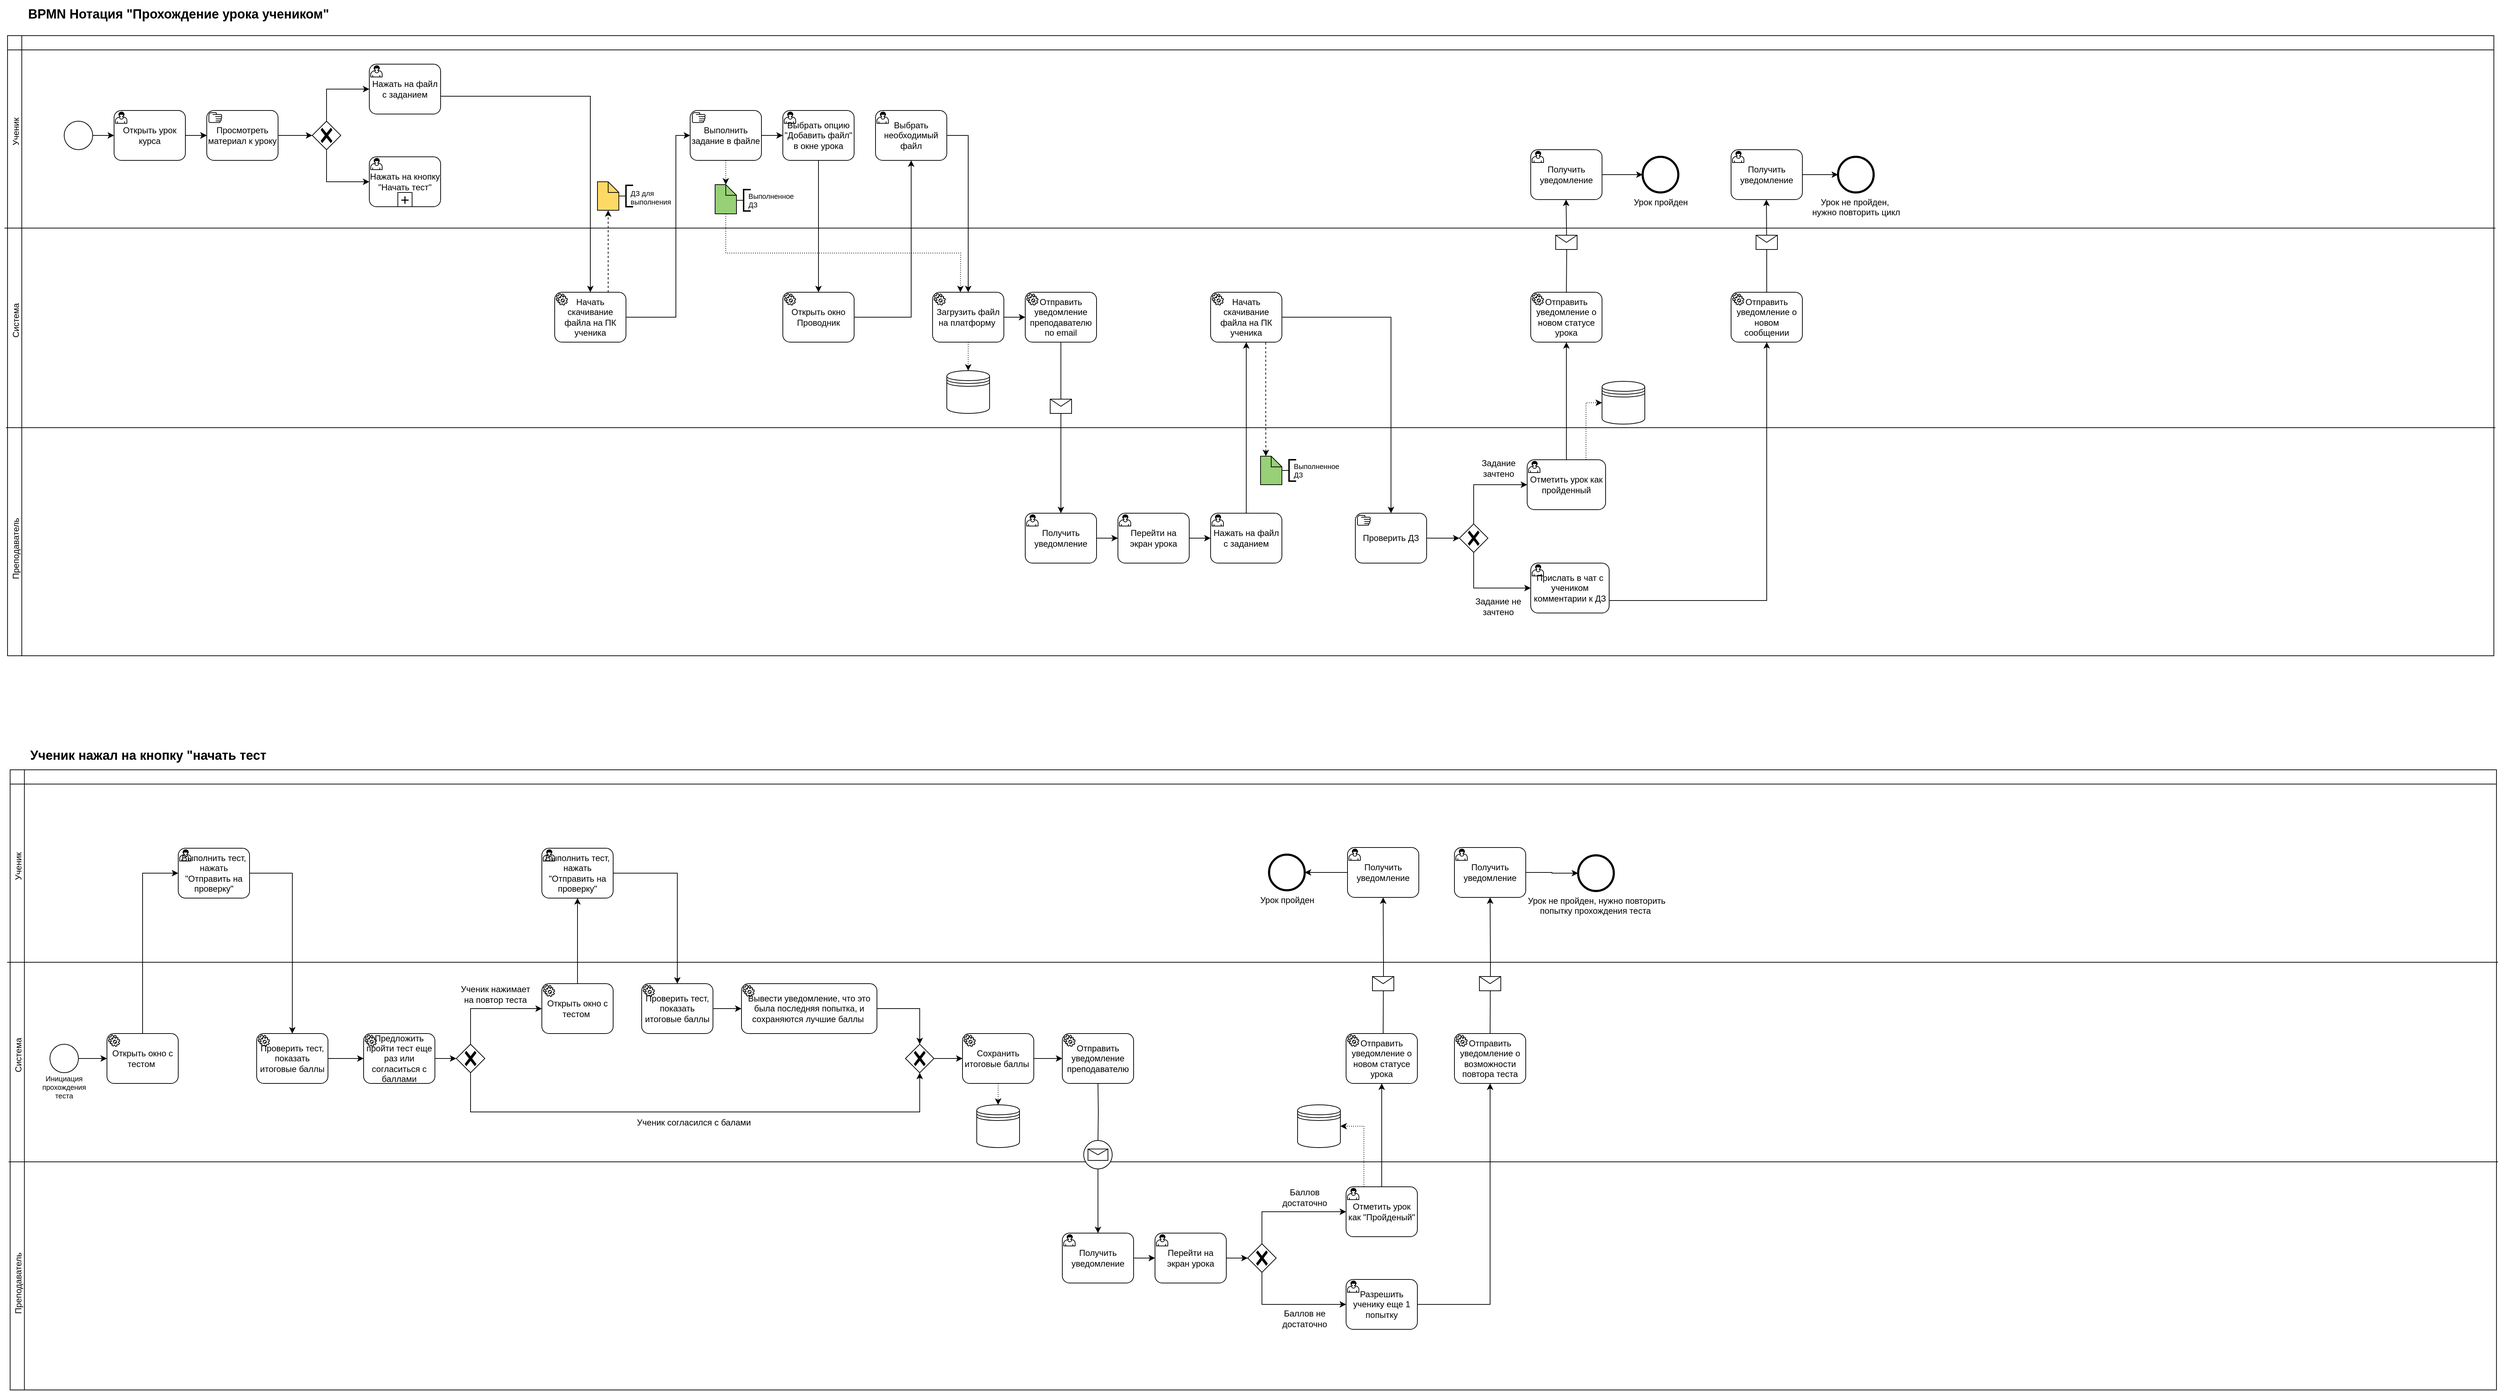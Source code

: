 <mxfile version="24.9.1">
  <diagram name="Page-1" id="2a216829-ef6e-dabb-86c1-c78162f3ba2b">
    <mxGraphModel dx="3233" dy="706" grid="1" gridSize="10" guides="1" tooltips="1" connect="1" arrows="1" fold="1" page="1" pageScale="1" pageWidth="1920" pageHeight="1200" background="none" math="0" shadow="0">
      <root>
        <mxCell id="0" />
        <mxCell id="1" parent="0" />
        <mxCell id="0TXziBT0qv74xzK5-7dz-12" value="" style="group;movable=0;resizable=0;rotatable=0;deletable=0;editable=0;locked=1;connectable=0;" parent="1" vertex="1" connectable="0">
          <mxGeometry x="-360" y="250" width="3500" height="870" as="geometry" />
        </mxCell>
        <mxCell id="0TXziBT0qv74xzK5-7dz-6" value="" style="group;movable=0;resizable=0;rotatable=0;deletable=0;editable=0;locked=1;connectable=0;" parent="0TXziBT0qv74xzK5-7dz-12" vertex="1" connectable="0">
          <mxGeometry x="6.341" width="3493.659" height="870" as="geometry" />
        </mxCell>
        <mxCell id="0TXziBT0qv74xzK5-7dz-1" value="" style="shape=internalStorage;whiteSpace=wrap;html=1;backgroundOutline=1;" parent="0TXziBT0qv74xzK5-7dz-6" vertex="1">
          <mxGeometry x="4.227" width="3487.319" height="870" as="geometry" />
        </mxCell>
        <mxCell id="0TXziBT0qv74xzK5-7dz-4" value="" style="endArrow=none;html=1;rounded=0;" parent="0TXziBT0qv74xzK5-7dz-6" edge="1">
          <mxGeometry width="50" height="50" relative="1" as="geometry">
            <mxPoint y="270" as="sourcePoint" />
            <mxPoint x="3493.659" y="270" as="targetPoint" />
          </mxGeometry>
        </mxCell>
        <mxCell id="0TXziBT0qv74xzK5-7dz-5" value="" style="endArrow=none;html=1;rounded=0;" parent="0TXziBT0qv74xzK5-7dz-6" edge="1">
          <mxGeometry width="50" height="50" relative="1" as="geometry">
            <mxPoint x="2.114" y="550" as="sourcePoint" />
            <mxPoint x="3493.659" y="550" as="targetPoint" />
          </mxGeometry>
        </mxCell>
        <mxCell id="0TXziBT0qv74xzK5-7dz-93" value="" style="group" parent="0TXziBT0qv74xzK5-7dz-6" vertex="1" connectable="0">
          <mxGeometry x="-1.558" y="80.005" width="34.676" height="694.71" as="geometry" />
        </mxCell>
        <mxCell id="0TXziBT0qv74xzK5-7dz-8" value="Ученик" style="text;strokeColor=none;align=center;fillColor=none;html=1;verticalAlign=middle;whiteSpace=wrap;rounded=0;rotation=-90;" parent="0TXziBT0qv74xzK5-7dz-93" vertex="1">
          <mxGeometry x="-46.068" y="39.855" width="126.812" height="30" as="geometry" />
        </mxCell>
        <mxCell id="0TXziBT0qv74xzK5-7dz-9" value="Система" style="text;strokeColor=none;align=center;fillColor=none;html=1;verticalAlign=middle;whiteSpace=wrap;rounded=0;rotation=-90;" parent="0TXziBT0qv74xzK5-7dz-93" vertex="1">
          <mxGeometry x="-46.068" y="304.855" width="126.812" height="30" as="geometry" />
        </mxCell>
        <mxCell id="0TXziBT0qv74xzK5-7dz-10" value="Преподаватель" style="text;strokeColor=none;align=center;fillColor=none;html=1;verticalAlign=middle;whiteSpace=wrap;rounded=0;rotation=-90;" parent="0TXziBT0qv74xzK5-7dz-93" vertex="1">
          <mxGeometry x="-46.068" y="624.855" width="126.812" height="30" as="geometry" />
        </mxCell>
        <mxCell id="0TXziBT0qv74xzK5-7dz-11" value="" style="group;movable=0;resizable=0;rotatable=0;deletable=0;editable=0;locked=1;connectable=0;" parent="1" vertex="1" connectable="0">
          <mxGeometry x="112" y="250" width="1656" height="870" as="geometry" />
        </mxCell>
        <mxCell id="0TXziBT0qv74xzK5-7dz-7" value="" style="points=[[0.145,0.145,0],[0.5,0,0],[0.855,0.145,0],[1,0.5,0],[0.855,0.855,0],[0.5,1,0],[0.145,0.855,0],[0,0.5,0]];shape=mxgraph.bpmn.event;html=1;verticalLabelPosition=bottom;labelBackgroundColor=#ffffff;verticalAlign=top;align=center;perimeter=ellipsePerimeter;outlineConnect=0;aspect=fixed;outline=standard;symbol=general;" parent="1" vertex="1">
          <mxGeometry x="-270" y="370" width="40" height="40" as="geometry" />
        </mxCell>
        <mxCell id="0TXziBT0qv74xzK5-7dz-13" value="Открыть урок курса" style="points=[[0.25,0,0],[0.5,0,0],[0.75,0,0],[1,0.25,0],[1,0.5,0],[1,0.75,0],[0.75,1,0],[0.5,1,0],[0.25,1,0],[0,0.75,0],[0,0.5,0],[0,0.25,0]];shape=mxgraph.bpmn.task;whiteSpace=wrap;rectStyle=rounded;size=10;html=1;container=1;expand=0;collapsible=0;taskMarker=user;" parent="1" vertex="1">
          <mxGeometry x="-200" y="355" width="100" height="70" as="geometry" />
        </mxCell>
        <mxCell id="0TXziBT0qv74xzK5-7dz-18" style="edgeStyle=orthogonalEdgeStyle;rounded=0;orthogonalLoop=1;jettySize=auto;html=1;exitX=1;exitY=0.5;exitDx=0;exitDy=0;exitPerimeter=0;" parent="1" source="0TXziBT0qv74xzK5-7dz-16" target="0TXziBT0qv74xzK5-7dz-17" edge="1">
          <mxGeometry relative="1" as="geometry">
            <Array as="points">
              <mxPoint x="468" y="335" />
            </Array>
          </mxGeometry>
        </mxCell>
        <mxCell id="0TXziBT0qv74xzK5-7dz-16" value="Нажать на файл с заданием" style="points=[[0.25,0,0],[0.5,0,0],[0.75,0,0],[1,0.25,0],[1,0.5,0],[1,0.75,0],[0.75,1,0],[0.5,1,0],[0.25,1,0],[0,0.75,0],[0,0.5,0],[0,0.25,0]];shape=mxgraph.bpmn.task;whiteSpace=wrap;rectStyle=rounded;size=10;html=1;container=1;expand=0;collapsible=0;taskMarker=user;" parent="1" vertex="1">
          <mxGeometry x="158" y="290" width="100" height="70" as="geometry" />
        </mxCell>
        <mxCell id="0TXziBT0qv74xzK5-7dz-17" value="Начать скачивание файла на ПК ученика" style="points=[[0.25,0,0],[0.5,0,0],[0.75,0,0],[1,0.25,0],[1,0.5,0],[1,0.75,0],[0.75,1,0],[0.5,1,0],[0.25,1,0],[0,0.75,0],[0,0.5,0],[0,0.25,0]];shape=mxgraph.bpmn.task;whiteSpace=wrap;rectStyle=rounded;size=10;html=1;container=1;expand=0;collapsible=0;taskMarker=service;" parent="1" vertex="1">
          <mxGeometry x="418" y="610" width="100" height="70" as="geometry" />
        </mxCell>
        <mxCell id="0TXziBT0qv74xzK5-7dz-22" value="" style="shape=mxgraph.bpmn.data;labelPosition=center;verticalLabelPosition=bottom;align=center;verticalAlign=top;size=15;html=1;fillColor=#FFD966;" parent="1" vertex="1">
          <mxGeometry x="478" y="455" width="30" height="40" as="geometry" />
        </mxCell>
        <mxCell id="0TXziBT0qv74xzK5-7dz-23" style="edgeStyle=orthogonalEdgeStyle;rounded=0;orthogonalLoop=1;jettySize=auto;html=1;exitX=0.75;exitY=0;exitDx=0;exitDy=0;exitPerimeter=0;entryX=0.5;entryY=1;entryDx=0;entryDy=0;entryPerimeter=0;dashed=1;" parent="1" source="0TXziBT0qv74xzK5-7dz-17" target="0TXziBT0qv74xzK5-7dz-22" edge="1">
          <mxGeometry relative="1" as="geometry" />
        </mxCell>
        <mxCell id="0TXziBT0qv74xzK5-7dz-25" value="&amp;nbsp; ДЗ для&amp;nbsp;&lt;br&gt;&amp;nbsp; выполнения" style="text;align=left;verticalAlign=middle;resizable=0;points=[];autosize=1;strokeColor=none;fillColor=none;spacing=1;html=1;spacingTop=0;fontSize=10;" parent="1" vertex="1">
          <mxGeometry x="518" y="462" width="80" height="30" as="geometry" />
        </mxCell>
        <mxCell id="0TXziBT0qv74xzK5-7dz-29" style="edgeStyle=orthogonalEdgeStyle;rounded=0;orthogonalLoop=1;jettySize=auto;html=1;exitX=0;exitY=0.5;exitDx=0;exitDy=0;exitPerimeter=0;endArrow=none;endFill=0;" parent="1" source="0TXziBT0qv74xzK5-7dz-28" edge="1">
          <mxGeometry relative="1" as="geometry">
            <mxPoint x="508" y="475" as="targetPoint" />
          </mxGeometry>
        </mxCell>
        <mxCell id="0TXziBT0qv74xzK5-7dz-28" value="" style="strokeWidth=2;html=1;shape=mxgraph.flowchart.annotation_1;align=left;pointerEvents=1;" parent="1" vertex="1">
          <mxGeometry x="518" y="460" width="10" height="30" as="geometry" />
        </mxCell>
        <mxCell id="0TXziBT0qv74xzK5-7dz-31" style="edgeStyle=orthogonalEdgeStyle;rounded=0;orthogonalLoop=1;jettySize=auto;html=1;exitX=1;exitY=0.5;exitDx=0;exitDy=0;exitPerimeter=0;entryX=0;entryY=0.5;entryDx=0;entryDy=0;entryPerimeter=0;" parent="1" source="0TXziBT0qv74xzK5-7dz-7" target="0TXziBT0qv74xzK5-7dz-13" edge="1">
          <mxGeometry relative="1" as="geometry" />
        </mxCell>
        <mxCell id="0TXziBT0qv74xzK5-7dz-32" style="edgeStyle=orthogonalEdgeStyle;rounded=0;orthogonalLoop=1;jettySize=auto;html=1;exitX=1;exitY=0.5;exitDx=0;exitDy=0;exitPerimeter=0;entryX=0;entryY=0.5;entryDx=0;entryDy=0;entryPerimeter=0;" parent="1" source="0TXziBT0qv74xzK5-7dz-13" edge="1">
          <mxGeometry relative="1" as="geometry">
            <mxPoint x="-70" y="390" as="targetPoint" />
          </mxGeometry>
        </mxCell>
        <mxCell id="0TXziBT0qv74xzK5-7dz-57" style="edgeStyle=orthogonalEdgeStyle;rounded=0;orthogonalLoop=1;jettySize=auto;html=1;exitX=0.5;exitY=1;exitDx=0;exitDy=0;exitPerimeter=0;dashed=1;dashPattern=1 2;" parent="1" source="0TXziBT0qv74xzK5-7dz-37" target="0TXziBT0qv74xzK5-7dz-56" edge="1">
          <mxGeometry relative="1" as="geometry" />
        </mxCell>
        <mxCell id="0TXziBT0qv74xzK5-7dz-37" value="Выполнить задание в файле" style="points=[[0.25,0,0],[0.5,0,0],[0.75,0,0],[1,0.25,0],[1,0.5,0],[1,0.75,0],[0.75,1,0],[0.5,1,0],[0.25,1,0],[0,0.75,0],[0,0.5,0],[0,0.25,0]];shape=mxgraph.bpmn.task;whiteSpace=wrap;rectStyle=rounded;size=10;html=1;container=1;expand=0;collapsible=0;taskMarker=manual;" parent="1" vertex="1">
          <mxGeometry x="608" y="355" width="100" height="70" as="geometry" />
        </mxCell>
        <mxCell id="0TXziBT0qv74xzK5-7dz-39" value="Просмотреть материал к уроку" style="points=[[0.25,0,0],[0.5,0,0],[0.75,0,0],[1,0.25,0],[1,0.5,0],[1,0.75,0],[0.75,1,0],[0.5,1,0],[0.25,1,0],[0,0.75,0],[0,0.5,0],[0,0.25,0]];shape=mxgraph.bpmn.task;whiteSpace=wrap;rectStyle=rounded;size=10;html=1;container=1;expand=0;collapsible=0;taskMarker=manual;" parent="1" vertex="1">
          <mxGeometry x="-70" y="355" width="100" height="70" as="geometry" />
        </mxCell>
        <mxCell id="0TXziBT0qv74xzK5-7dz-42" style="edgeStyle=orthogonalEdgeStyle;rounded=0;orthogonalLoop=1;jettySize=auto;html=1;exitX=1;exitY=0.5;exitDx=0;exitDy=0;exitPerimeter=0;entryX=0;entryY=0.5;entryDx=0;entryDy=0;entryPerimeter=0;" parent="1" source="0TXziBT0qv74xzK5-7dz-13" target="0TXziBT0qv74xzK5-7dz-39" edge="1">
          <mxGeometry relative="1" as="geometry" />
        </mxCell>
        <mxCell id="0TXziBT0qv74xzK5-7dz-44" value="Выбрать опцию &quot;Добавить файл&quot; в окне урока" style="points=[[0.25,0,0],[0.5,0,0],[0.75,0,0],[1,0.25,0],[1,0.5,0],[1,0.75,0],[0.75,1,0],[0.5,1,0],[0.25,1,0],[0,0.75,0],[0,0.5,0],[0,0.25,0]];shape=mxgraph.bpmn.task;whiteSpace=wrap;rectStyle=rounded;size=10;html=1;container=1;expand=0;collapsible=0;taskMarker=user;" parent="1" vertex="1">
          <mxGeometry x="738" y="355" width="100" height="70" as="geometry" />
        </mxCell>
        <mxCell id="0TXziBT0qv74xzK5-7dz-45" value="Открыть окно Проводник" style="points=[[0.25,0,0],[0.5,0,0],[0.75,0,0],[1,0.25,0],[1,0.5,0],[1,0.75,0],[0.75,1,0],[0.5,1,0],[0.25,1,0],[0,0.75,0],[0,0.5,0],[0,0.25,0]];shape=mxgraph.bpmn.task;whiteSpace=wrap;rectStyle=rounded;size=10;html=1;container=1;expand=0;collapsible=0;taskMarker=service;" parent="1" vertex="1">
          <mxGeometry x="738" y="610" width="100" height="70" as="geometry" />
        </mxCell>
        <mxCell id="0TXziBT0qv74xzK5-7dz-46" style="edgeStyle=orthogonalEdgeStyle;rounded=0;orthogonalLoop=1;jettySize=auto;html=1;exitX=1;exitY=0.5;exitDx=0;exitDy=0;exitPerimeter=0;entryX=0;entryY=0.5;entryDx=0;entryDy=0;entryPerimeter=0;" parent="1" source="0TXziBT0qv74xzK5-7dz-37" target="0TXziBT0qv74xzK5-7dz-44" edge="1">
          <mxGeometry relative="1" as="geometry" />
        </mxCell>
        <mxCell id="0TXziBT0qv74xzK5-7dz-47" style="edgeStyle=orthogonalEdgeStyle;rounded=0;orthogonalLoop=1;jettySize=auto;html=1;exitX=0.5;exitY=1;exitDx=0;exitDy=0;exitPerimeter=0;entryX=0.5;entryY=0;entryDx=0;entryDy=0;entryPerimeter=0;" parent="1" source="0TXziBT0qv74xzK5-7dz-44" target="0TXziBT0qv74xzK5-7dz-45" edge="1">
          <mxGeometry relative="1" as="geometry" />
        </mxCell>
        <mxCell id="0TXziBT0qv74xzK5-7dz-48" value="Выбрать необходимый файл" style="points=[[0.25,0,0],[0.5,0,0],[0.75,0,0],[1,0.25,0],[1,0.5,0],[1,0.75,0],[0.75,1,0],[0.5,1,0],[0.25,1,0],[0,0.75,0],[0,0.5,0],[0,0.25,0]];shape=mxgraph.bpmn.task;whiteSpace=wrap;rectStyle=rounded;size=10;html=1;container=1;expand=0;collapsible=0;taskMarker=user;" parent="1" vertex="1">
          <mxGeometry x="868" y="355" width="100" height="70" as="geometry" />
        </mxCell>
        <mxCell id="0TXziBT0qv74xzK5-7dz-49" style="edgeStyle=orthogonalEdgeStyle;rounded=0;orthogonalLoop=1;jettySize=auto;html=1;exitX=1;exitY=0.5;exitDx=0;exitDy=0;exitPerimeter=0;entryX=0.5;entryY=1;entryDx=0;entryDy=0;entryPerimeter=0;" parent="1" source="0TXziBT0qv74xzK5-7dz-45" target="0TXziBT0qv74xzK5-7dz-48" edge="1">
          <mxGeometry relative="1" as="geometry" />
        </mxCell>
        <mxCell id="0TXziBT0qv74xzK5-7dz-65" style="edgeStyle=orthogonalEdgeStyle;rounded=0;orthogonalLoop=1;jettySize=auto;html=1;exitX=0.5;exitY=1;exitDx=0;exitDy=0;exitPerimeter=0;entryX=0.5;entryY=0;entryDx=0;entryDy=0;dashed=1;dashPattern=1 2;" parent="1" source="0TXziBT0qv74xzK5-7dz-50" target="0TXziBT0qv74xzK5-7dz-55" edge="1">
          <mxGeometry relative="1" as="geometry" />
        </mxCell>
        <mxCell id="0TXziBT0qv74xzK5-7dz-50" value="Загрузить файл на платформу&amp;nbsp;" style="points=[[0.25,0,0],[0.5,0,0],[0.75,0,0],[1,0.25,0],[1,0.5,0],[1,0.75,0],[0.75,1,0],[0.5,1,0],[0.25,1,0],[0,0.75,0],[0,0.5,0],[0,0.25,0]];shape=mxgraph.bpmn.task;whiteSpace=wrap;rectStyle=rounded;size=10;html=1;container=1;expand=0;collapsible=0;taskMarker=service;" parent="1" vertex="1">
          <mxGeometry x="948" y="610" width="100" height="70" as="geometry" />
        </mxCell>
        <mxCell id="0TXziBT0qv74xzK5-7dz-51" style="edgeStyle=orthogonalEdgeStyle;rounded=0;orthogonalLoop=1;jettySize=auto;html=1;exitX=1;exitY=0.5;exitDx=0;exitDy=0;exitPerimeter=0;entryX=0.5;entryY=0;entryDx=0;entryDy=0;entryPerimeter=0;" parent="1" source="0TXziBT0qv74xzK5-7dz-48" target="0TXziBT0qv74xzK5-7dz-50" edge="1">
          <mxGeometry relative="1" as="geometry" />
        </mxCell>
        <mxCell id="0TXziBT0qv74xzK5-7dz-52" value="Отправить уведомление преподавателю по email" style="points=[[0.25,0,0],[0.5,0,0],[0.75,0,0],[1,0.25,0],[1,0.5,0],[1,0.75,0],[0.75,1,0],[0.5,1,0],[0.25,1,0],[0,0.75,0],[0,0.5,0],[0,0.25,0]];shape=mxgraph.bpmn.task;whiteSpace=wrap;rectStyle=rounded;size=10;html=1;container=1;expand=0;collapsible=0;taskMarker=service;" parent="1" vertex="1">
          <mxGeometry x="1078" y="610" width="100" height="70" as="geometry" />
        </mxCell>
        <mxCell id="0TXziBT0qv74xzK5-7dz-53" style="edgeStyle=orthogonalEdgeStyle;rounded=0;orthogonalLoop=1;jettySize=auto;html=1;exitX=1;exitY=0.5;exitDx=0;exitDy=0;exitPerimeter=0;entryX=0;entryY=0.5;entryDx=0;entryDy=0;entryPerimeter=0;" parent="1" source="0TXziBT0qv74xzK5-7dz-50" target="0TXziBT0qv74xzK5-7dz-52" edge="1">
          <mxGeometry relative="1" as="geometry" />
        </mxCell>
        <mxCell id="0TXziBT0qv74xzK5-7dz-55" value="" style="shape=datastore;html=1;labelPosition=center;verticalLabelPosition=bottom;align=center;verticalAlign=top;" parent="1" vertex="1">
          <mxGeometry x="968" y="720" width="60" height="60" as="geometry" />
        </mxCell>
        <mxCell id="0TXziBT0qv74xzK5-7dz-56" value="" style="shape=mxgraph.bpmn.data;labelPosition=center;verticalLabelPosition=bottom;align=center;verticalAlign=top;size=15;html=1;fillColor=#97D077;" parent="1" vertex="1">
          <mxGeometry x="643" y="459" width="30" height="41" as="geometry" />
        </mxCell>
        <mxCell id="0TXziBT0qv74xzK5-7dz-60" value="&lt;font&gt;&amp;nbsp;Выполненное&lt;/font&gt;&lt;div&gt;&lt;font&gt;&amp;nbsp;ДЗ&lt;/font&gt;&lt;/div&gt;" style="text;html=1;align=left;verticalAlign=middle;resizable=0;points=[];autosize=1;strokeColor=none;fillColor=none;spacing=1;fontSize=10;" parent="1" vertex="1">
          <mxGeometry x="686" y="461" width="90" height="40" as="geometry" />
        </mxCell>
        <mxCell id="0TXziBT0qv74xzK5-7dz-61" style="edgeStyle=orthogonalEdgeStyle;rounded=0;orthogonalLoop=1;jettySize=auto;html=1;exitX=0;exitY=0.5;exitDx=0;exitDy=0;exitPerimeter=0;endArrow=none;endFill=0;" parent="1" source="0TXziBT0qv74xzK5-7dz-62" edge="1">
          <mxGeometry relative="1" as="geometry">
            <mxPoint x="673" y="481" as="targetPoint" />
          </mxGeometry>
        </mxCell>
        <mxCell id="0TXziBT0qv74xzK5-7dz-62" value="" style="strokeWidth=2;html=1;shape=mxgraph.flowchart.annotation_1;align=left;pointerEvents=1;" parent="1" vertex="1">
          <mxGeometry x="683" y="466" width="10" height="30" as="geometry" />
        </mxCell>
        <mxCell id="0TXziBT0qv74xzK5-7dz-64" style="edgeStyle=orthogonalEdgeStyle;rounded=0;orthogonalLoop=1;jettySize=auto;html=1;exitX=0.5;exitY=1;exitDx=0;exitDy=0;exitPerimeter=0;dashed=1;dashPattern=1 2;" parent="1" source="0TXziBT0qv74xzK5-7dz-56" edge="1">
          <mxGeometry relative="1" as="geometry">
            <mxPoint x="987" y="610" as="targetPoint" />
          </mxGeometry>
        </mxCell>
        <mxCell id="0TXziBT0qv74xzK5-7dz-66" style="edgeStyle=orthogonalEdgeStyle;rounded=0;orthogonalLoop=1;jettySize=auto;html=1;exitX=1;exitY=0.5;exitDx=0;exitDy=0;exitPerimeter=0;entryX=0;entryY=0.5;entryDx=0;entryDy=0;entryPerimeter=0;" parent="1" source="0TXziBT0qv74xzK5-7dz-17" target="0TXziBT0qv74xzK5-7dz-37" edge="1">
          <mxGeometry relative="1" as="geometry">
            <Array as="points">
              <mxPoint x="588" y="645" />
              <mxPoint x="588" y="390" />
            </Array>
          </mxGeometry>
        </mxCell>
        <mxCell id="0TXziBT0qv74xzK5-7dz-74" value="Получить уведомление" style="points=[[0.25,0,0],[0.5,0,0],[0.75,0,0],[1,0.25,0],[1,0.5,0],[1,0.75,0],[0.75,1,0],[0.5,1,0],[0.25,1,0],[0,0.75,0],[0,0.5,0],[0,0.25,0]];shape=mxgraph.bpmn.task;whiteSpace=wrap;rectStyle=rounded;size=10;html=1;container=1;expand=0;collapsible=0;taskMarker=user;" parent="1" vertex="1">
          <mxGeometry x="1078" y="920" width="100" height="70" as="geometry" />
        </mxCell>
        <mxCell id="0TXziBT0qv74xzK5-7dz-75" value="Перейти на экран урока" style="points=[[0.25,0,0],[0.5,0,0],[0.75,0,0],[1,0.25,0],[1,0.5,0],[1,0.75,0],[0.75,1,0],[0.5,1,0],[0.25,1,0],[0,0.75,0],[0,0.5,0],[0,0.25,0]];shape=mxgraph.bpmn.task;whiteSpace=wrap;rectStyle=rounded;size=10;html=1;container=1;expand=0;collapsible=0;taskMarker=user;" parent="1" vertex="1">
          <mxGeometry x="1208" y="920" width="100" height="70" as="geometry" />
        </mxCell>
        <mxCell id="0TXziBT0qv74xzK5-7dz-76" style="edgeStyle=orthogonalEdgeStyle;rounded=0;orthogonalLoop=1;jettySize=auto;html=1;exitX=0.5;exitY=1;exitDx=0;exitDy=0;exitPerimeter=0;entryX=0.5;entryY=0;entryDx=0;entryDy=0;entryPerimeter=0;" parent="1" source="0TXziBT0qv74xzK5-7dz-52" target="0TXziBT0qv74xzK5-7dz-74" edge="1">
          <mxGeometry relative="1" as="geometry">
            <mxPoint x="1128" y="800" as="sourcePoint" />
          </mxGeometry>
        </mxCell>
        <mxCell id="0TXziBT0qv74xzK5-7dz-83" value="Нажать на файл с заданием" style="points=[[0.25,0,0],[0.5,0,0],[0.75,0,0],[1,0.25,0],[1,0.5,0],[1,0.75,0],[0.75,1,0],[0.5,1,0],[0.25,1,0],[0,0.75,0],[0,0.5,0],[0,0.25,0]];shape=mxgraph.bpmn.task;whiteSpace=wrap;rectStyle=rounded;size=10;html=1;container=1;expand=0;collapsible=0;taskMarker=user;" parent="1" vertex="1">
          <mxGeometry x="1338" y="920" width="100" height="70" as="geometry" />
        </mxCell>
        <mxCell id="0TXziBT0qv74xzK5-7dz-84" value="Начать скачивание файла на ПК ученика" style="points=[[0.25,0,0],[0.5,0,0],[0.75,0,0],[1,0.25,0],[1,0.5,0],[1,0.75,0],[0.75,1,0],[0.5,1,0],[0.25,1,0],[0,0.75,0],[0,0.5,0],[0,0.25,0]];shape=mxgraph.bpmn.task;whiteSpace=wrap;rectStyle=rounded;size=10;html=1;container=1;expand=0;collapsible=0;taskMarker=service;" parent="1" vertex="1">
          <mxGeometry x="1338" y="610" width="100" height="70" as="geometry" />
        </mxCell>
        <mxCell id="0TXziBT0qv74xzK5-7dz-85" value="" style="shape=mxgraph.bpmn.data;labelPosition=center;verticalLabelPosition=bottom;align=center;verticalAlign=top;size=15;html=1;fillColor=#97D077;" parent="1" vertex="1">
          <mxGeometry x="1408" y="840" width="30" height="40" as="geometry" />
        </mxCell>
        <mxCell id="0TXziBT0qv74xzK5-7dz-86" style="edgeStyle=orthogonalEdgeStyle;rounded=0;orthogonalLoop=1;jettySize=auto;html=1;exitX=0.773;exitY=1.009;exitDx=0;exitDy=0;exitPerimeter=0;entryX=0;entryY=0;entryDx=7.5;entryDy=0;entryPerimeter=0;dashed=1;" parent="1" source="0TXziBT0qv74xzK5-7dz-84" target="0TXziBT0qv74xzK5-7dz-85" edge="1">
          <mxGeometry relative="1" as="geometry">
            <mxPoint x="1253" y="980" as="sourcePoint" />
          </mxGeometry>
        </mxCell>
        <mxCell id="0TXziBT0qv74xzK5-7dz-88" style="edgeStyle=orthogonalEdgeStyle;rounded=0;orthogonalLoop=1;jettySize=auto;html=1;exitX=0;exitY=0.5;exitDx=0;exitDy=0;exitPerimeter=0;endArrow=none;endFill=0;" parent="1" source="0TXziBT0qv74xzK5-7dz-89" edge="1">
          <mxGeometry relative="1" as="geometry">
            <mxPoint x="1438" y="860" as="targetPoint" />
          </mxGeometry>
        </mxCell>
        <mxCell id="0TXziBT0qv74xzK5-7dz-89" value="" style="strokeWidth=2;html=1;shape=mxgraph.flowchart.annotation_1;align=left;pointerEvents=1;" parent="1" vertex="1">
          <mxGeometry x="1448" y="845" width="10" height="30" as="geometry" />
        </mxCell>
        <mxCell id="0TXziBT0qv74xzK5-7dz-90" style="edgeStyle=orthogonalEdgeStyle;rounded=0;orthogonalLoop=1;jettySize=auto;html=1;exitX=1;exitY=0.5;exitDx=0;exitDy=0;exitPerimeter=0;entryX=0;entryY=0.5;entryDx=0;entryDy=0;entryPerimeter=0;" parent="1" source="0TXziBT0qv74xzK5-7dz-74" target="0TXziBT0qv74xzK5-7dz-75" edge="1">
          <mxGeometry relative="1" as="geometry" />
        </mxCell>
        <mxCell id="0TXziBT0qv74xzK5-7dz-91" style="edgeStyle=orthogonalEdgeStyle;rounded=0;orthogonalLoop=1;jettySize=auto;html=1;exitX=1;exitY=0.5;exitDx=0;exitDy=0;exitPerimeter=0;entryX=0;entryY=0.5;entryDx=0;entryDy=0;entryPerimeter=0;" parent="1" source="0TXziBT0qv74xzK5-7dz-75" target="0TXziBT0qv74xzK5-7dz-83" edge="1">
          <mxGeometry relative="1" as="geometry" />
        </mxCell>
        <mxCell id="0TXziBT0qv74xzK5-7dz-92" style="edgeStyle=orthogonalEdgeStyle;rounded=0;orthogonalLoop=1;jettySize=auto;html=1;exitX=0.5;exitY=0;exitDx=0;exitDy=0;exitPerimeter=0;entryX=0.5;entryY=1;entryDx=0;entryDy=0;entryPerimeter=0;" parent="1" source="0TXziBT0qv74xzK5-7dz-83" target="0TXziBT0qv74xzK5-7dz-84" edge="1">
          <mxGeometry relative="1" as="geometry" />
        </mxCell>
        <mxCell id="0TXziBT0qv74xzK5-7dz-94" value="&lt;font&gt;&amp;nbsp;Выполненное&lt;/font&gt;&lt;div&gt;&lt;font&gt;&amp;nbsp;ДЗ&lt;/font&gt;&lt;/div&gt;" style="text;html=1;align=left;verticalAlign=middle;resizable=0;points=[];autosize=1;strokeColor=none;fillColor=none;spacing=1;fontSize=10;" parent="1" vertex="1">
          <mxGeometry x="1451" y="840" width="90" height="40" as="geometry" />
        </mxCell>
        <mxCell id="elNdmQCNcE5ShyrzMvyn-15" value="" style="edgeStyle=orthogonalEdgeStyle;rounded=0;orthogonalLoop=1;jettySize=auto;html=1;exitX=1;exitY=0.75;exitDx=0;exitDy=0;exitPerimeter=0;entryX=0.5;entryY=1;entryDx=0;entryDy=0;entryPerimeter=0;" edge="1" parent="1" source="fekRPHt_hgVmX_1bzjKm-5" target="fekRPHt_hgVmX_1bzjKm-9">
          <mxGeometry relative="1" as="geometry">
            <mxPoint x="2329" y="930.0" as="sourcePoint" />
            <mxPoint x="2329" y="690" as="targetPoint" />
            <Array as="points">
              <mxPoint x="2118" y="1042" />
            </Array>
          </mxGeometry>
        </mxCell>
        <mxCell id="fekRPHt_hgVmX_1bzjKm-5" value="Прислать в чат с учеником комментарии к ДЗ" style="points=[[0.25,0,0],[0.5,0,0],[0.75,0,0],[1,0.25,0],[1,0.5,0],[1,0.75,0],[0.75,1,0],[0.5,1,0],[0.25,1,0],[0,0.75,0],[0,0.5,0],[0,0.25,0]];shape=mxgraph.bpmn.task;whiteSpace=wrap;rectStyle=rounded;size=10;html=1;container=1;expand=0;collapsible=0;taskMarker=user;" parent="1" vertex="1">
          <mxGeometry x="1787" y="990" width="110" height="70" as="geometry" />
        </mxCell>
        <mxCell id="fekRPHt_hgVmX_1bzjKm-6" value="Проверить ДЗ" style="points=[[0.25,0,0],[0.5,0,0],[0.75,0,0],[1,0.25,0],[1,0.5,0],[1,0.75,0],[0.75,1,0],[0.5,1,0],[0.25,1,0],[0,0.75,0],[0,0.5,0],[0,0.25,0]];shape=mxgraph.bpmn.task;whiteSpace=wrap;rectStyle=rounded;size=10;html=1;container=1;expand=0;collapsible=0;taskMarker=manual;" parent="1" vertex="1">
          <mxGeometry x="1541" y="920" width="100" height="70" as="geometry" />
        </mxCell>
        <mxCell id="fekRPHt_hgVmX_1bzjKm-7" style="edgeStyle=orthogonalEdgeStyle;rounded=0;orthogonalLoop=1;jettySize=auto;html=1;exitX=1;exitY=0.5;exitDx=0;exitDy=0;exitPerimeter=0;entryX=0.5;entryY=0;entryDx=0;entryDy=0;entryPerimeter=0;" parent="1" source="0TXziBT0qv74xzK5-7dz-84" target="fekRPHt_hgVmX_1bzjKm-6" edge="1">
          <mxGeometry relative="1" as="geometry" />
        </mxCell>
        <mxCell id="fekRPHt_hgVmX_1bzjKm-9" value="Отправить уведомление о новом сообщении" style="points=[[0.25,0,0],[0.5,0,0],[0.75,0,0],[1,0.25,0],[1,0.5,0],[1,0.75,0],[0.75,1,0],[0.5,1,0],[0.25,1,0],[0,0.75,0],[0,0.5,0],[0,0.25,0]];shape=mxgraph.bpmn.task;whiteSpace=wrap;rectStyle=rounded;size=10;html=1;container=1;expand=0;collapsible=0;taskMarker=service;" parent="1" vertex="1">
          <mxGeometry x="2068" y="610" width="100" height="70" as="geometry" />
        </mxCell>
        <mxCell id="elNdmQCNcE5ShyrzMvyn-148" style="edgeStyle=orthogonalEdgeStyle;rounded=0;orthogonalLoop=1;jettySize=auto;html=1;exitX=0.75;exitY=0;exitDx=0;exitDy=0;exitPerimeter=0;entryX=0;entryY=0.5;entryDx=0;entryDy=0;dashed=1;dashPattern=1 2;" edge="1" parent="1" source="fekRPHt_hgVmX_1bzjKm-17" target="elNdmQCNcE5ShyrzMvyn-147">
          <mxGeometry relative="1" as="geometry" />
        </mxCell>
        <mxCell id="fekRPHt_hgVmX_1bzjKm-17" value="Отметить урок как пройденный" style="points=[[0.25,0,0],[0.5,0,0],[0.75,0,0],[1,0.25,0],[1,0.5,0],[1,0.75,0],[0.75,1,0],[0.5,1,0],[0.25,1,0],[0,0.75,0],[0,0.5,0],[0,0.25,0]];shape=mxgraph.bpmn.task;whiteSpace=wrap;rectStyle=rounded;size=10;html=1;container=1;expand=0;collapsible=0;taskMarker=user;" parent="1" vertex="1">
          <mxGeometry x="1782" y="845" width="110" height="70" as="geometry" />
        </mxCell>
        <mxCell id="fekRPHt_hgVmX_1bzjKm-21" value="" style="points=[[0.25,0.25,0],[0.5,0,0],[0.75,0.25,0],[1,0.5,0],[0.75,0.75,0],[0.5,1,0],[0.25,0.75,0],[0,0.5,0]];shape=mxgraph.bpmn.gateway2;html=1;verticalLabelPosition=bottom;labelBackgroundColor=#ffffff;verticalAlign=top;align=center;perimeter=rhombusPerimeter;outlineConnect=0;outline=none;symbol=none;gwType=exclusive;" parent="1" vertex="1">
          <mxGeometry x="1687" y="935" width="40" height="40" as="geometry" />
        </mxCell>
        <mxCell id="fekRPHt_hgVmX_1bzjKm-24" style="edgeStyle=orthogonalEdgeStyle;rounded=0;orthogonalLoop=1;jettySize=auto;html=1;exitX=0.5;exitY=0;exitDx=0;exitDy=0;exitPerimeter=0;entryX=0;entryY=0.5;entryDx=0;entryDy=0;entryPerimeter=0;" parent="1" source="fekRPHt_hgVmX_1bzjKm-21" target="fekRPHt_hgVmX_1bzjKm-17" edge="1">
          <mxGeometry relative="1" as="geometry" />
        </mxCell>
        <mxCell id="fekRPHt_hgVmX_1bzjKm-26" value="Задание зачтено" style="text;strokeColor=none;align=center;fillColor=none;html=1;verticalAlign=middle;whiteSpace=wrap;rounded=0;" parent="1" vertex="1">
          <mxGeometry x="1711.5" y="842" width="60" height="30" as="geometry" />
        </mxCell>
        <mxCell id="fekRPHt_hgVmX_1bzjKm-28" value="Задание не зачтено" style="text;strokeColor=none;align=center;fillColor=none;html=1;verticalAlign=middle;whiteSpace=wrap;rounded=0;" parent="1" vertex="1">
          <mxGeometry x="1701" y="1036" width="81" height="30" as="geometry" />
        </mxCell>
        <mxCell id="elNdmQCNcE5ShyrzMvyn-2" value="" style="edgeStyle=orthogonalEdgeStyle;rounded=0;orthogonalLoop=1;jettySize=auto;html=1;entryX=0.5;entryY=1;entryDx=0;entryDy=0;entryPerimeter=0;exitX=0.5;exitY=0;exitDx=0;exitDy=0;exitPerimeter=0;" edge="1" parent="1">
          <mxGeometry relative="1" as="geometry">
            <mxPoint x="1836.55" y="480" as="targetPoint" />
            <mxPoint x="1837" y="610" as="sourcePoint" />
          </mxGeometry>
        </mxCell>
        <mxCell id="elNdmQCNcE5ShyrzMvyn-3" value="" style="shape=message;html=1;fillColor=#FFFFFF;" vertex="1" parent="1">
          <mxGeometry x="1822" y="530" width="30" height="20" as="geometry" />
        </mxCell>
        <mxCell id="elNdmQCNcE5ShyrzMvyn-5" style="edgeStyle=orthogonalEdgeStyle;rounded=0;orthogonalLoop=1;jettySize=auto;html=1;exitX=1;exitY=0.5;exitDx=0;exitDy=0;exitPerimeter=0;entryX=0;entryY=0.5;entryDx=0;entryDy=0;entryPerimeter=0;" edge="1" parent="1" source="fekRPHt_hgVmX_1bzjKm-6" target="fekRPHt_hgVmX_1bzjKm-21">
          <mxGeometry relative="1" as="geometry" />
        </mxCell>
        <mxCell id="elNdmQCNcE5ShyrzMvyn-11" style="edgeStyle=orthogonalEdgeStyle;rounded=0;orthogonalLoop=1;jettySize=auto;html=1;exitX=0.5;exitY=0;exitDx=0;exitDy=0;exitPerimeter=0;entryX=0.5;entryY=1;entryDx=0;entryDy=0;entryPerimeter=0;" edge="1" parent="1" source="fekRPHt_hgVmX_1bzjKm-17" target="elNdmQCNcE5ShyrzMvyn-21">
          <mxGeometry relative="1" as="geometry" />
        </mxCell>
        <mxCell id="elNdmQCNcE5ShyrzMvyn-17" value="" style="edgeStyle=orthogonalEdgeStyle;rounded=0;orthogonalLoop=1;jettySize=auto;html=1;entryX=0.5;entryY=1;entryDx=0;entryDy=0;entryPerimeter=0;exitX=0.5;exitY=0;exitDx=0;exitDy=0;exitPerimeter=0;" edge="1" parent="1" source="fekRPHt_hgVmX_1bzjKm-9">
          <mxGeometry relative="1" as="geometry">
            <mxPoint x="2117.55" y="480" as="targetPoint" />
            <mxPoint x="2118" y="600" as="sourcePoint" />
          </mxGeometry>
        </mxCell>
        <mxCell id="elNdmQCNcE5ShyrzMvyn-18" value="" style="shape=message;html=1;fillColor=#FFFFFF;" vertex="1" parent="1">
          <mxGeometry x="2103" y="530" width="30" height="20" as="geometry" />
        </mxCell>
        <mxCell id="elNdmQCNcE5ShyrzMvyn-21" value="Отправить уведомление о новом статусе урока" style="points=[[0.25,0,0],[0.5,0,0],[0.75,0,0],[1,0.25,0],[1,0.5,0],[1,0.75,0],[0.75,1,0],[0.5,1,0],[0.25,1,0],[0,0.75,0],[0,0.5,0],[0,0.25,0]];shape=mxgraph.bpmn.task;whiteSpace=wrap;rectStyle=rounded;size=10;html=1;container=1;expand=0;collapsible=0;taskMarker=service;" vertex="1" parent="1">
          <mxGeometry x="1787" y="610" width="100" height="70" as="geometry" />
        </mxCell>
        <mxCell id="elNdmQCNcE5ShyrzMvyn-23" value="Получить уведомление" style="points=[[0.25,0,0],[0.5,0,0],[0.75,0,0],[1,0.25,0],[1,0.5,0],[1,0.75,0],[0.75,1,0],[0.5,1,0],[0.25,1,0],[0,0.75,0],[0,0.5,0],[0,0.25,0]];shape=mxgraph.bpmn.task;whiteSpace=wrap;rectStyle=rounded;size=10;html=1;container=1;expand=0;collapsible=0;taskMarker=user;" vertex="1" parent="1">
          <mxGeometry x="1787" y="410" width="100" height="70" as="geometry" />
        </mxCell>
        <mxCell id="elNdmQCNcE5ShyrzMvyn-24" style="edgeStyle=orthogonalEdgeStyle;rounded=0;orthogonalLoop=1;jettySize=auto;html=1;exitX=1;exitY=0.5;exitDx=0;exitDy=0;exitPerimeter=0;entryX=0;entryY=0.5;entryDx=0;entryDy=0;entryPerimeter=0;" edge="1" parent="1" source="elNdmQCNcE5ShyrzMvyn-23">
          <mxGeometry relative="1" as="geometry">
            <mxPoint x="1944.0" y="445" as="targetPoint" />
          </mxGeometry>
        </mxCell>
        <mxCell id="elNdmQCNcE5ShyrzMvyn-28" value="Урок пройден" style="points=[[0.145,0.145,0],[0.5,0,0],[0.855,0.145,0],[1,0.5,0],[0.855,0.855,0],[0.5,1,0],[0.145,0.855,0],[0,0.5,0]];shape=mxgraph.bpmn.event;html=1;verticalLabelPosition=bottom;labelBackgroundColor=#ffffff;verticalAlign=top;align=center;perimeter=ellipsePerimeter;outlineConnect=0;aspect=fixed;outline=end;symbol=terminate2;" vertex="1" parent="1">
          <mxGeometry x="1944" y="420" width="50" height="50" as="geometry" />
        </mxCell>
        <mxCell id="elNdmQCNcE5ShyrzMvyn-32" style="edgeStyle=orthogonalEdgeStyle;rounded=0;orthogonalLoop=1;jettySize=auto;html=1;exitX=0.5;exitY=1;exitDx=0;exitDy=0;exitPerimeter=0;entryX=0;entryY=0.5;entryDx=0;entryDy=0;entryPerimeter=0;" edge="1" parent="1" source="fekRPHt_hgVmX_1bzjKm-21" target="fekRPHt_hgVmX_1bzjKm-5">
          <mxGeometry relative="1" as="geometry" />
        </mxCell>
        <mxCell id="elNdmQCNcE5ShyrzMvyn-33" value="Получить уведомление" style="points=[[0.25,0,0],[0.5,0,0],[0.75,0,0],[1,0.25,0],[1,0.5,0],[1,0.75,0],[0.75,1,0],[0.5,1,0],[0.25,1,0],[0,0.75,0],[0,0.5,0],[0,0.25,0]];shape=mxgraph.bpmn.task;whiteSpace=wrap;rectStyle=rounded;size=10;html=1;container=1;expand=0;collapsible=0;taskMarker=user;" vertex="1" parent="1">
          <mxGeometry x="2068" y="410" width="100" height="70" as="geometry" />
        </mxCell>
        <mxCell id="elNdmQCNcE5ShyrzMvyn-34" value="Урок не пройден,&amp;nbsp;&lt;div&gt;нужно повторить цикл&lt;/div&gt;" style="points=[[0.145,0.145,0],[0.5,0,0],[0.855,0.145,0],[1,0.5,0],[0.855,0.855,0],[0.5,1,0],[0.145,0.855,0],[0,0.5,0]];shape=mxgraph.bpmn.event;html=1;verticalLabelPosition=bottom;labelBackgroundColor=#ffffff;verticalAlign=top;align=center;perimeter=ellipsePerimeter;outlineConnect=0;aspect=fixed;outline=end;symbol=terminate2;" vertex="1" parent="1">
          <mxGeometry x="2218" y="420" width="50" height="50" as="geometry" />
        </mxCell>
        <mxCell id="elNdmQCNcE5ShyrzMvyn-35" style="edgeStyle=orthogonalEdgeStyle;rounded=0;orthogonalLoop=1;jettySize=auto;html=1;exitX=1;exitY=0.5;exitDx=0;exitDy=0;exitPerimeter=0;entryX=0;entryY=0.5;entryDx=0;entryDy=0;entryPerimeter=0;" edge="1" parent="1" source="elNdmQCNcE5ShyrzMvyn-33" target="elNdmQCNcE5ShyrzMvyn-34">
          <mxGeometry relative="1" as="geometry" />
        </mxCell>
        <mxCell id="elNdmQCNcE5ShyrzMvyn-37" value="Нажать на кнопку &quot;Начать тест&quot;" style="points=[[0.25,0,0],[0.5,0,0],[0.75,0,0],[1,0.25,0],[1,0.5,0],[1,0.75,0],[0.75,1,0],[0.5,1,0],[0.25,1,0],[0,0.75,0],[0,0.5,0],[0,0.25,0]];shape=mxgraph.bpmn.task;whiteSpace=wrap;rectStyle=rounded;size=10;html=1;container=1;expand=0;collapsible=0;taskMarker=user;" vertex="1" parent="1">
          <mxGeometry x="158" y="420" width="100" height="70" as="geometry" />
        </mxCell>
        <mxCell id="elNdmQCNcE5ShyrzMvyn-49" value="+" style="whiteSpace=wrap;html=1;aspect=fixed;fontSize=21;" vertex="1" parent="elNdmQCNcE5ShyrzMvyn-37">
          <mxGeometry x="40" y="50" width="20" height="20" as="geometry" />
        </mxCell>
        <mxCell id="elNdmQCNcE5ShyrzMvyn-39" value="" style="points=[[0.25,0.25,0],[0.5,0,0],[0.75,0.25,0],[1,0.5,0],[0.75,0.75,0],[0.5,1,0],[0.25,0.75,0],[0,0.5,0]];shape=mxgraph.bpmn.gateway2;html=1;verticalLabelPosition=bottom;labelBackgroundColor=#ffffff;verticalAlign=top;align=center;perimeter=rhombusPerimeter;outlineConnect=0;outline=none;symbol=none;gwType=exclusive;" vertex="1" parent="1">
          <mxGeometry x="78" y="370" width="40" height="40" as="geometry" />
        </mxCell>
        <mxCell id="elNdmQCNcE5ShyrzMvyn-42" style="edgeStyle=orthogonalEdgeStyle;rounded=0;orthogonalLoop=1;jettySize=auto;html=1;exitX=1;exitY=0.5;exitDx=0;exitDy=0;exitPerimeter=0;entryX=0;entryY=0.5;entryDx=0;entryDy=0;entryPerimeter=0;" edge="1" parent="1" source="0TXziBT0qv74xzK5-7dz-39" target="elNdmQCNcE5ShyrzMvyn-39">
          <mxGeometry relative="1" as="geometry" />
        </mxCell>
        <mxCell id="elNdmQCNcE5ShyrzMvyn-43" style="edgeStyle=orthogonalEdgeStyle;rounded=0;orthogonalLoop=1;jettySize=auto;html=1;exitX=0.5;exitY=0;exitDx=0;exitDy=0;exitPerimeter=0;entryX=0;entryY=0.5;entryDx=0;entryDy=0;entryPerimeter=0;" edge="1" parent="1" source="elNdmQCNcE5ShyrzMvyn-39" target="0TXziBT0qv74xzK5-7dz-16">
          <mxGeometry relative="1" as="geometry" />
        </mxCell>
        <mxCell id="elNdmQCNcE5ShyrzMvyn-44" style="edgeStyle=orthogonalEdgeStyle;rounded=0;orthogonalLoop=1;jettySize=auto;html=1;exitX=0.5;exitY=1;exitDx=0;exitDy=0;exitPerimeter=0;entryX=0;entryY=0.5;entryDx=0;entryDy=0;entryPerimeter=0;" edge="1" parent="1" source="elNdmQCNcE5ShyrzMvyn-39" target="elNdmQCNcE5ShyrzMvyn-37">
          <mxGeometry relative="1" as="geometry" />
        </mxCell>
        <mxCell id="elNdmQCNcE5ShyrzMvyn-51" value="" style="group;movable=0;resizable=0;rotatable=0;deletable=0;editable=0;locked=1;connectable=0;" vertex="1" connectable="0" parent="1">
          <mxGeometry x="-349.999" y="1280" width="3493.659" height="870" as="geometry" />
        </mxCell>
        <mxCell id="elNdmQCNcE5ShyrzMvyn-52" value="" style="shape=internalStorage;whiteSpace=wrap;html=1;backgroundOutline=1;" vertex="1" parent="elNdmQCNcE5ShyrzMvyn-51">
          <mxGeometry x="4.227" width="3487.319" height="870" as="geometry" />
        </mxCell>
        <mxCell id="elNdmQCNcE5ShyrzMvyn-53" value="" style="endArrow=none;html=1;rounded=0;" edge="1" parent="elNdmQCNcE5ShyrzMvyn-51">
          <mxGeometry width="50" height="50" relative="1" as="geometry">
            <mxPoint y="270" as="sourcePoint" />
            <mxPoint x="3493.659" y="270" as="targetPoint" />
          </mxGeometry>
        </mxCell>
        <mxCell id="elNdmQCNcE5ShyrzMvyn-54" value="" style="endArrow=none;html=1;rounded=0;" edge="1" parent="elNdmQCNcE5ShyrzMvyn-51">
          <mxGeometry width="50" height="50" relative="1" as="geometry">
            <mxPoint x="2.114" y="550" as="sourcePoint" />
            <mxPoint x="3493.659" y="550" as="targetPoint" />
          </mxGeometry>
        </mxCell>
        <mxCell id="elNdmQCNcE5ShyrzMvyn-55" value="" style="group" vertex="1" connectable="0" parent="elNdmQCNcE5ShyrzMvyn-51">
          <mxGeometry x="-1.558" y="80.005" width="34.676" height="694.71" as="geometry" />
        </mxCell>
        <mxCell id="elNdmQCNcE5ShyrzMvyn-56" value="Ученик" style="text;strokeColor=none;align=center;fillColor=none;html=1;verticalAlign=middle;whiteSpace=wrap;rounded=0;rotation=-90;" vertex="1" parent="elNdmQCNcE5ShyrzMvyn-55">
          <mxGeometry x="-46.068" y="39.855" width="126.812" height="30" as="geometry" />
        </mxCell>
        <mxCell id="elNdmQCNcE5ShyrzMvyn-57" value="Система" style="text;strokeColor=none;align=center;fillColor=none;html=1;verticalAlign=middle;whiteSpace=wrap;rounded=0;rotation=-90;" vertex="1" parent="elNdmQCNcE5ShyrzMvyn-55">
          <mxGeometry x="-46.068" y="304.855" width="126.812" height="30" as="geometry" />
        </mxCell>
        <mxCell id="elNdmQCNcE5ShyrzMvyn-58" value="Преподаватель" style="text;strokeColor=none;align=center;fillColor=none;html=1;verticalAlign=middle;whiteSpace=wrap;rounded=0;rotation=-90;" vertex="1" parent="elNdmQCNcE5ShyrzMvyn-55">
          <mxGeometry x="-46.068" y="624.855" width="126.812" height="30" as="geometry" />
        </mxCell>
        <mxCell id="elNdmQCNcE5ShyrzMvyn-66" style="edgeStyle=orthogonalEdgeStyle;rounded=0;orthogonalLoop=1;jettySize=auto;html=1;exitX=1;exitY=0.5;exitDx=0;exitDy=0;exitPerimeter=0;" edge="1" parent="1" source="elNdmQCNcE5ShyrzMvyn-59" target="elNdmQCNcE5ShyrzMvyn-63">
          <mxGeometry relative="1" as="geometry" />
        </mxCell>
        <mxCell id="elNdmQCNcE5ShyrzMvyn-59" value="Выполнить тест, нажать &quot;Отправить на проверку&quot;" style="points=[[0.25,0,0],[0.5,0,0],[0.75,0,0],[1,0.25,0],[1,0.5,0],[1,0.75,0],[0.75,1,0],[0.5,1,0],[0.25,1,0],[0,0.75,0],[0,0.5,0],[0,0.25,0]];shape=mxgraph.bpmn.task;whiteSpace=wrap;rectStyle=rounded;size=10;html=1;container=1;expand=0;collapsible=0;taskMarker=user;" vertex="1" parent="1">
          <mxGeometry x="-110" y="1390" width="100" height="70" as="geometry" />
        </mxCell>
        <mxCell id="elNdmQCNcE5ShyrzMvyn-61" value="Открыть окно с тестом&amp;nbsp;" style="points=[[0.25,0,0],[0.5,0,0],[0.75,0,0],[1,0.25,0],[1,0.5,0],[1,0.75,0],[0.75,1,0],[0.5,1,0],[0.25,1,0],[0,0.75,0],[0,0.5,0],[0,0.25,0]];shape=mxgraph.bpmn.task;whiteSpace=wrap;rectStyle=rounded;size=10;html=1;container=1;expand=0;collapsible=0;taskMarker=service;" vertex="1" parent="1">
          <mxGeometry x="-210" y="1650" width="100" height="70" as="geometry" />
        </mxCell>
        <mxCell id="elNdmQCNcE5ShyrzMvyn-63" value="Проверить тест, показать итоговые баллы" style="points=[[0.25,0,0],[0.5,0,0],[0.75,0,0],[1,0.25,0],[1,0.5,0],[1,0.75,0],[0.75,1,0],[0.5,1,0],[0.25,1,0],[0,0.75,0],[0,0.5,0],[0,0.25,0]];shape=mxgraph.bpmn.task;whiteSpace=wrap;rectStyle=rounded;size=10;html=1;container=1;expand=0;collapsible=0;taskMarker=service;" vertex="1" parent="1">
          <mxGeometry y="1650" width="100" height="70" as="geometry" />
        </mxCell>
        <mxCell id="elNdmQCNcE5ShyrzMvyn-64" value="Предложить пройти тест еще раз или согласиться с баллами" style="points=[[0.25,0,0],[0.5,0,0],[0.75,0,0],[1,0.25,0],[1,0.5,0],[1,0.75,0],[0.75,1,0],[0.5,1,0],[0.25,1,0],[0,0.75,0],[0,0.5,0],[0,0.25,0]];shape=mxgraph.bpmn.task;whiteSpace=wrap;rectStyle=rounded;size=10;html=1;container=1;expand=0;collapsible=0;taskMarker=service;" vertex="1" parent="1">
          <mxGeometry x="150" y="1650" width="100" height="70" as="geometry" />
        </mxCell>
        <mxCell id="elNdmQCNcE5ShyrzMvyn-65" style="edgeStyle=orthogonalEdgeStyle;rounded=0;orthogonalLoop=1;jettySize=auto;html=1;exitX=0.5;exitY=0;exitDx=0;exitDy=0;exitPerimeter=0;entryX=0;entryY=0.5;entryDx=0;entryDy=0;entryPerimeter=0;" edge="1" parent="1" source="elNdmQCNcE5ShyrzMvyn-61" target="elNdmQCNcE5ShyrzMvyn-59">
          <mxGeometry relative="1" as="geometry" />
        </mxCell>
        <mxCell id="elNdmQCNcE5ShyrzMvyn-67" style="edgeStyle=orthogonalEdgeStyle;rounded=0;orthogonalLoop=1;jettySize=auto;html=1;exitX=1;exitY=0.5;exitDx=0;exitDy=0;exitPerimeter=0;entryX=0;entryY=0.5;entryDx=0;entryDy=0;entryPerimeter=0;" edge="1" parent="1" source="elNdmQCNcE5ShyrzMvyn-63" target="elNdmQCNcE5ShyrzMvyn-64">
          <mxGeometry relative="1" as="geometry" />
        </mxCell>
        <mxCell id="elNdmQCNcE5ShyrzMvyn-71" value="Открыть окно с тестом&amp;nbsp;" style="points=[[0.25,0,0],[0.5,0,0],[0.75,0,0],[1,0.25,0],[1,0.5,0],[1,0.75,0],[0.75,1,0],[0.5,1,0],[0.25,1,0],[0,0.75,0],[0,0.5,0],[0,0.25,0]];shape=mxgraph.bpmn.task;whiteSpace=wrap;rectStyle=rounded;size=10;html=1;container=1;expand=0;collapsible=0;taskMarker=service;" vertex="1" parent="1">
          <mxGeometry x="400" y="1580" width="100" height="70" as="geometry" />
        </mxCell>
        <mxCell id="elNdmQCNcE5ShyrzMvyn-72" value="Сохранить итоговые баллы&amp;nbsp;" style="points=[[0.25,0,0],[0.5,0,0],[0.75,0,0],[1,0.25,0],[1,0.5,0],[1,0.75,0],[0.75,1,0],[0.5,1,0],[0.25,1,0],[0,0.75,0],[0,0.5,0],[0,0.25,0]];shape=mxgraph.bpmn.task;whiteSpace=wrap;rectStyle=rounded;size=10;html=1;container=1;expand=0;collapsible=0;taskMarker=service;" vertex="1" parent="1">
          <mxGeometry x="990" y="1650" width="100" height="70" as="geometry" />
        </mxCell>
        <mxCell id="elNdmQCNcE5ShyrzMvyn-74" value="" style="points=[[0.25,0.25,0],[0.5,0,0],[0.75,0.25,0],[1,0.5,0],[0.75,0.75,0],[0.5,1,0],[0.25,0.75,0],[0,0.5,0]];shape=mxgraph.bpmn.gateway2;html=1;verticalLabelPosition=bottom;labelBackgroundColor=#ffffff;verticalAlign=top;align=center;perimeter=rhombusPerimeter;outlineConnect=0;outline=none;symbol=none;gwType=exclusive;" vertex="1" parent="1">
          <mxGeometry x="280" y="1665" width="40" height="40" as="geometry" />
        </mxCell>
        <mxCell id="elNdmQCNcE5ShyrzMvyn-75" style="edgeStyle=orthogonalEdgeStyle;rounded=0;orthogonalLoop=1;jettySize=auto;html=1;exitX=1;exitY=0.5;exitDx=0;exitDy=0;exitPerimeter=0;entryX=0;entryY=0.5;entryDx=0;entryDy=0;entryPerimeter=0;" edge="1" parent="1" source="elNdmQCNcE5ShyrzMvyn-64" target="elNdmQCNcE5ShyrzMvyn-74">
          <mxGeometry relative="1" as="geometry" />
        </mxCell>
        <mxCell id="elNdmQCNcE5ShyrzMvyn-76" style="edgeStyle=orthogonalEdgeStyle;rounded=0;orthogonalLoop=1;jettySize=auto;html=1;exitX=0.5;exitY=0;exitDx=0;exitDy=0;exitPerimeter=0;entryX=0;entryY=0.5;entryDx=0;entryDy=0;entryPerimeter=0;" edge="1" parent="1" source="elNdmQCNcE5ShyrzMvyn-74" target="elNdmQCNcE5ShyrzMvyn-71">
          <mxGeometry relative="1" as="geometry" />
        </mxCell>
        <mxCell id="elNdmQCNcE5ShyrzMvyn-77" style="edgeStyle=orthogonalEdgeStyle;rounded=0;orthogonalLoop=1;jettySize=auto;html=1;exitX=0.5;exitY=1;exitDx=0;exitDy=0;exitPerimeter=0;entryX=0.5;entryY=1;entryDx=0;entryDy=0;entryPerimeter=0;" edge="1" parent="1" source="elNdmQCNcE5ShyrzMvyn-74" target="elNdmQCNcE5ShyrzMvyn-92">
          <mxGeometry relative="1" as="geometry">
            <Array as="points">
              <mxPoint x="300" y="1760" />
              <mxPoint x="930" y="1760" />
            </Array>
          </mxGeometry>
        </mxCell>
        <mxCell id="elNdmQCNcE5ShyrzMvyn-79" value="&lt;span style=&quot;color: rgb(0, 0, 0); font-family: Helvetica; font-size: 12px; font-style: normal; font-variant-ligatures: normal; font-variant-caps: normal; font-weight: 400; letter-spacing: normal; orphans: 2; text-align: center; text-indent: 0px; text-transform: none; widows: 2; word-spacing: 0px; -webkit-text-stroke-width: 0px; white-space: normal; background-color: rgb(251, 251, 251); text-decoration-thickness: initial; text-decoration-style: initial; text-decoration-color: initial; display: inline !important; float: none;&quot;&gt;Отправить уведомление преподавателю&lt;/span&gt;" style="points=[[0.25,0,0],[0.5,0,0],[0.75,0,0],[1,0.25,0],[1,0.5,0],[1,0.75,0],[0.75,1,0],[0.5,1,0],[0.25,1,0],[0,0.75,0],[0,0.5,0],[0,0.25,0]];shape=mxgraph.bpmn.task;whiteSpace=wrap;rectStyle=rounded;size=10;html=1;container=1;expand=0;collapsible=0;taskMarker=service;" vertex="1" parent="1">
          <mxGeometry x="1130" y="1650" width="100" height="70" as="geometry" />
        </mxCell>
        <mxCell id="elNdmQCNcE5ShyrzMvyn-80" style="edgeStyle=orthogonalEdgeStyle;rounded=0;orthogonalLoop=1;jettySize=auto;html=1;exitX=1;exitY=0.5;exitDx=0;exitDy=0;exitPerimeter=0;entryX=0;entryY=0.5;entryDx=0;entryDy=0;entryPerimeter=0;" edge="1" parent="1" source="elNdmQCNcE5ShyrzMvyn-72" target="elNdmQCNcE5ShyrzMvyn-79">
          <mxGeometry relative="1" as="geometry" />
        </mxCell>
        <mxCell id="elNdmQCNcE5ShyrzMvyn-81" value="Ученик согласился с балами&amp;nbsp;" style="text;strokeColor=none;align=center;fillColor=none;html=1;verticalAlign=middle;whiteSpace=wrap;rounded=0;" vertex="1" parent="1">
          <mxGeometry x="505" y="1760" width="220" height="30" as="geometry" />
        </mxCell>
        <mxCell id="elNdmQCNcE5ShyrzMvyn-84" value="Ученик нажимает на повтор теста" style="text;strokeColor=none;align=center;fillColor=none;html=1;verticalAlign=middle;whiteSpace=wrap;rounded=0;" vertex="1" parent="1">
          <mxGeometry x="280" y="1580" width="110" height="30" as="geometry" />
        </mxCell>
        <mxCell id="elNdmQCNcE5ShyrzMvyn-86" value="Выполнить тест, нажать &quot;Отправить на проверку&quot;" style="points=[[0.25,0,0],[0.5,0,0],[0.75,0,0],[1,0.25,0],[1,0.5,0],[1,0.75,0],[0.75,1,0],[0.5,1,0],[0.25,1,0],[0,0.75,0],[0,0.5,0],[0,0.25,0]];shape=mxgraph.bpmn.task;whiteSpace=wrap;rectStyle=rounded;size=10;html=1;container=1;expand=0;collapsible=0;taskMarker=user;" vertex="1" parent="1">
          <mxGeometry x="400" y="1390" width="100" height="70" as="geometry" />
        </mxCell>
        <mxCell id="elNdmQCNcE5ShyrzMvyn-87" style="edgeStyle=orthogonalEdgeStyle;rounded=0;orthogonalLoop=1;jettySize=auto;html=1;exitX=0.5;exitY=0;exitDx=0;exitDy=0;exitPerimeter=0;entryX=0.5;entryY=1;entryDx=0;entryDy=0;entryPerimeter=0;" edge="1" parent="1" source="elNdmQCNcE5ShyrzMvyn-71" target="elNdmQCNcE5ShyrzMvyn-86">
          <mxGeometry relative="1" as="geometry" />
        </mxCell>
        <mxCell id="elNdmQCNcE5ShyrzMvyn-88" value="Проверить тест, показать итоговые баллы" style="points=[[0.25,0,0],[0.5,0,0],[0.75,0,0],[1,0.25,0],[1,0.5,0],[1,0.75,0],[0.75,1,0],[0.5,1,0],[0.25,1,0],[0,0.75,0],[0,0.5,0],[0,0.25,0]];shape=mxgraph.bpmn.task;whiteSpace=wrap;rectStyle=rounded;size=10;html=1;container=1;expand=0;collapsible=0;taskMarker=service;" vertex="1" parent="1">
          <mxGeometry x="540" y="1580" width="100" height="70" as="geometry" />
        </mxCell>
        <mxCell id="elNdmQCNcE5ShyrzMvyn-89" style="edgeStyle=orthogonalEdgeStyle;rounded=0;orthogonalLoop=1;jettySize=auto;html=1;exitX=1;exitY=0.5;exitDx=0;exitDy=0;exitPerimeter=0;entryX=0.5;entryY=0;entryDx=0;entryDy=0;entryPerimeter=0;" edge="1" parent="1" source="elNdmQCNcE5ShyrzMvyn-86" target="elNdmQCNcE5ShyrzMvyn-88">
          <mxGeometry relative="1" as="geometry" />
        </mxCell>
        <mxCell id="elNdmQCNcE5ShyrzMvyn-90" value="Вывести уведомление, что это была последняя попытка, и сохраняются лучшие баллы&amp;nbsp;" style="points=[[0.25,0,0],[0.5,0,0],[0.75,0,0],[1,0.25,0],[1,0.5,0],[1,0.75,0],[0.75,1,0],[0.5,1,0],[0.25,1,0],[0,0.75,0],[0,0.5,0],[0,0.25,0]];shape=mxgraph.bpmn.task;whiteSpace=wrap;rectStyle=rounded;size=10;html=1;container=1;expand=0;collapsible=0;taskMarker=service;" vertex="1" parent="1">
          <mxGeometry x="680" y="1580" width="190" height="70" as="geometry" />
        </mxCell>
        <mxCell id="elNdmQCNcE5ShyrzMvyn-91" style="edgeStyle=orthogonalEdgeStyle;rounded=0;orthogonalLoop=1;jettySize=auto;html=1;exitX=1;exitY=0.5;exitDx=0;exitDy=0;exitPerimeter=0;entryX=0;entryY=0.5;entryDx=0;entryDy=0;entryPerimeter=0;" edge="1" parent="1" source="elNdmQCNcE5ShyrzMvyn-88" target="elNdmQCNcE5ShyrzMvyn-90">
          <mxGeometry relative="1" as="geometry" />
        </mxCell>
        <mxCell id="elNdmQCNcE5ShyrzMvyn-92" value="" style="points=[[0.25,0.25,0],[0.5,0,0],[0.75,0.25,0],[1,0.5,0],[0.75,0.75,0],[0.5,1,0],[0.25,0.75,0],[0,0.5,0]];shape=mxgraph.bpmn.gateway2;html=1;verticalLabelPosition=bottom;labelBackgroundColor=#ffffff;verticalAlign=top;align=center;perimeter=rhombusPerimeter;outlineConnect=0;outline=none;symbol=none;gwType=exclusive;" vertex="1" parent="1">
          <mxGeometry x="910" y="1665" width="40" height="40" as="geometry" />
        </mxCell>
        <mxCell id="elNdmQCNcE5ShyrzMvyn-94" style="edgeStyle=orthogonalEdgeStyle;rounded=0;orthogonalLoop=1;jettySize=auto;html=1;exitX=1;exitY=0.5;exitDx=0;exitDy=0;exitPerimeter=0;entryX=0.5;entryY=0;entryDx=0;entryDy=0;entryPerimeter=0;" edge="1" parent="1" source="elNdmQCNcE5ShyrzMvyn-90" target="elNdmQCNcE5ShyrzMvyn-92">
          <mxGeometry relative="1" as="geometry" />
        </mxCell>
        <mxCell id="elNdmQCNcE5ShyrzMvyn-95" style="edgeStyle=orthogonalEdgeStyle;rounded=0;orthogonalLoop=1;jettySize=auto;html=1;exitX=1;exitY=0.5;exitDx=0;exitDy=0;exitPerimeter=0;entryX=0;entryY=0.5;entryDx=0;entryDy=0;entryPerimeter=0;" edge="1" parent="1" source="elNdmQCNcE5ShyrzMvyn-92" target="elNdmQCNcE5ShyrzMvyn-72">
          <mxGeometry relative="1" as="geometry" />
        </mxCell>
        <mxCell id="elNdmQCNcE5ShyrzMvyn-96" value="" style="ellipse;whiteSpace=wrap;html=1;aspect=fixed;fontStyle=0;align=center;" vertex="1" parent="1">
          <mxGeometry x="-290" y="1665" width="40" height="40" as="geometry" />
        </mxCell>
        <mxCell id="elNdmQCNcE5ShyrzMvyn-97" style="edgeStyle=orthogonalEdgeStyle;rounded=0;orthogonalLoop=1;jettySize=auto;html=1;exitX=1;exitY=0.5;exitDx=0;exitDy=0;entryX=0;entryY=0.5;entryDx=0;entryDy=0;entryPerimeter=0;" edge="1" parent="1" source="elNdmQCNcE5ShyrzMvyn-96" target="elNdmQCNcE5ShyrzMvyn-61">
          <mxGeometry relative="1" as="geometry" />
        </mxCell>
        <mxCell id="elNdmQCNcE5ShyrzMvyn-98" value="&lt;div&gt;&lt;div&gt;&lt;span style=&quot;background-color: initial;&quot;&gt;Инициация прохождения теста&lt;/span&gt;&lt;/div&gt;&lt;/div&gt;" style="text;strokeColor=none;align=center;fillColor=none;html=1;verticalAlign=middle;whiteSpace=wrap;rounded=0;fontSize=10;" vertex="1" parent="1">
          <mxGeometry x="-300" y="1710" width="60" height="30" as="geometry" />
        </mxCell>
        <mxCell id="elNdmQCNcE5ShyrzMvyn-102" value="Получить уведомление" style="points=[[0.25,0,0],[0.5,0,0],[0.75,0,0],[1,0.25,0],[1,0.5,0],[1,0.75,0],[0.75,1,0],[0.5,1,0],[0.25,1,0],[0,0.75,0],[0,0.5,0],[0,0.25,0]];shape=mxgraph.bpmn.task;whiteSpace=wrap;rectStyle=rounded;size=10;html=1;container=1;expand=0;collapsible=0;taskMarker=user;" vertex="1" parent="1">
          <mxGeometry x="1130" y="1930" width="100" height="70" as="geometry" />
        </mxCell>
        <mxCell id="elNdmQCNcE5ShyrzMvyn-103" style="edgeStyle=orthogonalEdgeStyle;rounded=0;orthogonalLoop=1;jettySize=auto;html=1;exitX=0.5;exitY=1;exitDx=0;exitDy=0;exitPerimeter=0;entryX=0.5;entryY=0;entryDx=0;entryDy=0;entryPerimeter=0;" edge="1" parent="1" source="elNdmQCNcE5ShyrzMvyn-105" target="elNdmQCNcE5ShyrzMvyn-102">
          <mxGeometry relative="1" as="geometry" />
        </mxCell>
        <mxCell id="elNdmQCNcE5ShyrzMvyn-104" value="" style="edgeStyle=orthogonalEdgeStyle;rounded=0;orthogonalLoop=1;jettySize=auto;html=1;exitX=0.5;exitY=1;exitDx=0;exitDy=0;exitPerimeter=0;entryX=0.5;entryY=0;entryDx=0;entryDy=0;entryPerimeter=0;endArrow=none;endFill=0;" edge="1" parent="1" target="elNdmQCNcE5ShyrzMvyn-105">
          <mxGeometry relative="1" as="geometry">
            <mxPoint x="1180" y="1720" as="sourcePoint" />
            <mxPoint x="1180" y="1960" as="targetPoint" />
          </mxGeometry>
        </mxCell>
        <mxCell id="elNdmQCNcE5ShyrzMvyn-105" value="" style="points=[[0.145,0.145,0],[0.5,0,0],[0.855,0.145,0],[1,0.5,0],[0.855,0.855,0],[0.5,1,0],[0.145,0.855,0],[0,0.5,0]];shape=mxgraph.bpmn.event;html=1;verticalLabelPosition=bottom;labelBackgroundColor=#ffffff;verticalAlign=top;align=center;perimeter=ellipsePerimeter;outlineConnect=0;aspect=fixed;outline=standard;symbol=message;" vertex="1" parent="1">
          <mxGeometry x="1160" y="1800" width="40" height="40" as="geometry" />
        </mxCell>
        <mxCell id="elNdmQCNcE5ShyrzMvyn-107" value="Перейти на экран урока" style="points=[[0.25,0,0],[0.5,0,0],[0.75,0,0],[1,0.25,0],[1,0.5,0],[1,0.75,0],[0.75,1,0],[0.5,1,0],[0.25,1,0],[0,0.75,0],[0,0.5,0],[0,0.25,0]];shape=mxgraph.bpmn.task;whiteSpace=wrap;rectStyle=rounded;size=10;html=1;container=1;expand=0;collapsible=0;taskMarker=user;" vertex="1" parent="1">
          <mxGeometry x="1260" y="1930" width="100" height="70" as="geometry" />
        </mxCell>
        <mxCell id="elNdmQCNcE5ShyrzMvyn-108" style="edgeStyle=orthogonalEdgeStyle;rounded=0;orthogonalLoop=1;jettySize=auto;html=1;exitX=1;exitY=0.5;exitDx=0;exitDy=0;exitPerimeter=0;entryX=0;entryY=0.5;entryDx=0;entryDy=0;entryPerimeter=0;" edge="1" parent="1" target="elNdmQCNcE5ShyrzMvyn-107">
          <mxGeometry relative="1" as="geometry">
            <mxPoint x="1230" y="1965" as="sourcePoint" />
          </mxGeometry>
        </mxCell>
        <mxCell id="elNdmQCNcE5ShyrzMvyn-110" style="edgeStyle=orthogonalEdgeStyle;rounded=0;orthogonalLoop=1;jettySize=auto;html=1;entryX=0.5;entryY=0;entryDx=0;entryDy=0;dashed=1;dashPattern=1 2;" edge="1" parent="1" target="elNdmQCNcE5ShyrzMvyn-111">
          <mxGeometry relative="1" as="geometry">
            <mxPoint x="1040" y="1720" as="sourcePoint" />
          </mxGeometry>
        </mxCell>
        <mxCell id="elNdmQCNcE5ShyrzMvyn-111" value="" style="shape=datastore;html=1;labelPosition=center;verticalLabelPosition=bottom;align=center;verticalAlign=top;" vertex="1" parent="1">
          <mxGeometry x="1010" y="1750" width="60" height="60" as="geometry" />
        </mxCell>
        <mxCell id="elNdmQCNcE5ShyrzMvyn-145" style="edgeStyle=orthogonalEdgeStyle;rounded=0;orthogonalLoop=1;jettySize=auto;html=1;exitX=0.25;exitY=0;exitDx=0;exitDy=0;exitPerimeter=0;entryX=1;entryY=0.5;entryDx=0;entryDy=0;dashed=1;dashPattern=1 2;" edge="1" parent="1" source="elNdmQCNcE5ShyrzMvyn-112" target="elNdmQCNcE5ShyrzMvyn-144">
          <mxGeometry relative="1" as="geometry" />
        </mxCell>
        <mxCell id="elNdmQCNcE5ShyrzMvyn-112" value="Отметить урок как &quot;Пройденый&quot;" style="points=[[0.25,0,0],[0.5,0,0],[0.75,0,0],[1,0.25,0],[1,0.5,0],[1,0.75,0],[0.75,1,0],[0.5,1,0],[0.25,1,0],[0,0.75,0],[0,0.5,0],[0,0.25,0]];shape=mxgraph.bpmn.task;whiteSpace=wrap;rectStyle=rounded;size=10;html=1;container=1;expand=0;collapsible=0;taskMarker=user;" vertex="1" parent="1">
          <mxGeometry x="1528" y="1865" width="100" height="70" as="geometry" />
        </mxCell>
        <mxCell id="elNdmQCNcE5ShyrzMvyn-113" value="Разрешить ученику еще 1 попытку" style="points=[[0.25,0,0],[0.5,0,0],[0.75,0,0],[1,0.25,0],[1,0.5,0],[1,0.75,0],[0.75,1,0],[0.5,1,0],[0.25,1,0],[0,0.75,0],[0,0.5,0],[0,0.25,0]];shape=mxgraph.bpmn.task;whiteSpace=wrap;rectStyle=rounded;size=10;html=1;container=1;expand=0;collapsible=0;taskMarker=user;" vertex="1" parent="1">
          <mxGeometry x="1528" y="1995" width="100" height="70" as="geometry" />
        </mxCell>
        <mxCell id="elNdmQCNcE5ShyrzMvyn-114" value="" style="points=[[0.25,0.25,0],[0.5,0,0],[0.75,0.25,0],[1,0.5,0],[0.75,0.75,0],[0.5,1,0],[0.25,0.75,0],[0,0.5,0]];shape=mxgraph.bpmn.gateway2;html=1;verticalLabelPosition=bottom;labelBackgroundColor=#ffffff;verticalAlign=top;align=center;perimeter=rhombusPerimeter;outlineConnect=0;outline=none;symbol=none;gwType=exclusive;" vertex="1" parent="1">
          <mxGeometry x="1390" y="1945" width="40" height="40" as="geometry" />
        </mxCell>
        <mxCell id="elNdmQCNcE5ShyrzMvyn-119" style="edgeStyle=orthogonalEdgeStyle;rounded=0;orthogonalLoop=1;jettySize=auto;html=1;exitX=1;exitY=0.5;exitDx=0;exitDy=0;exitPerimeter=0;entryX=0;entryY=0.5;entryDx=0;entryDy=0;entryPerimeter=0;" edge="1" parent="1" source="elNdmQCNcE5ShyrzMvyn-107" target="elNdmQCNcE5ShyrzMvyn-114">
          <mxGeometry relative="1" as="geometry" />
        </mxCell>
        <mxCell id="elNdmQCNcE5ShyrzMvyn-120" style="edgeStyle=orthogonalEdgeStyle;rounded=0;orthogonalLoop=1;jettySize=auto;html=1;exitX=0.5;exitY=0;exitDx=0;exitDy=0;exitPerimeter=0;entryX=0;entryY=0.5;entryDx=0;entryDy=0;entryPerimeter=0;" edge="1" parent="1" source="elNdmQCNcE5ShyrzMvyn-114" target="elNdmQCNcE5ShyrzMvyn-112">
          <mxGeometry relative="1" as="geometry" />
        </mxCell>
        <mxCell id="elNdmQCNcE5ShyrzMvyn-121" style="edgeStyle=orthogonalEdgeStyle;rounded=0;orthogonalLoop=1;jettySize=auto;html=1;exitX=0.5;exitY=1;exitDx=0;exitDy=0;exitPerimeter=0;entryX=0;entryY=0.5;entryDx=0;entryDy=0;entryPerimeter=0;" edge="1" parent="1" source="elNdmQCNcE5ShyrzMvyn-114" target="elNdmQCNcE5ShyrzMvyn-113">
          <mxGeometry relative="1" as="geometry" />
        </mxCell>
        <mxCell id="elNdmQCNcE5ShyrzMvyn-124" value="Баллов достаточно" style="text;strokeColor=none;align=center;fillColor=none;html=1;verticalAlign=middle;whiteSpace=wrap;rounded=0;" vertex="1" parent="1">
          <mxGeometry x="1440" y="1865" width="60" height="30" as="geometry" />
        </mxCell>
        <mxCell id="elNdmQCNcE5ShyrzMvyn-125" value="Баллов не достаточно" style="text;strokeColor=none;align=center;fillColor=none;html=1;verticalAlign=middle;whiteSpace=wrap;rounded=0;" vertex="1" parent="1">
          <mxGeometry x="1435" y="2035" width="70" height="30" as="geometry" />
        </mxCell>
        <mxCell id="elNdmQCNcE5ShyrzMvyn-126" style="edgeStyle=orthogonalEdgeStyle;rounded=0;orthogonalLoop=1;jettySize=auto;html=1;exitX=0.5;exitY=0;exitDx=0;exitDy=0;exitPerimeter=0;entryX=0.5;entryY=1;entryDx=0;entryDy=0;entryPerimeter=0;" edge="1" parent="1" source="elNdmQCNcE5ShyrzMvyn-112" target="elNdmQCNcE5ShyrzMvyn-127">
          <mxGeometry relative="1" as="geometry">
            <mxPoint x="1570" y="1726" as="targetPoint" />
          </mxGeometry>
        </mxCell>
        <mxCell id="elNdmQCNcE5ShyrzMvyn-127" value="Отправить уведомление о новом статусе урока" style="points=[[0.25,0,0],[0.5,0,0],[0.75,0,0],[1,0.25,0],[1,0.5,0],[1,0.75,0],[0.75,1,0],[0.5,1,0],[0.25,1,0],[0,0.75,0],[0,0.5,0],[0,0.25,0]];shape=mxgraph.bpmn.task;whiteSpace=wrap;rectStyle=rounded;size=10;html=1;container=1;expand=0;collapsible=0;taskMarker=service;" vertex="1" parent="1">
          <mxGeometry x="1528" y="1650" width="100" height="70" as="geometry" />
        </mxCell>
        <mxCell id="elNdmQCNcE5ShyrzMvyn-129" value="Отправить уведомление о возможности повтора теста" style="points=[[0.25,0,0],[0.5,0,0],[0.75,0,0],[1,0.25,0],[1,0.5,0],[1,0.75,0],[0.75,1,0],[0.5,1,0],[0.25,1,0],[0,0.75,0],[0,0.5,0],[0,0.25,0]];shape=mxgraph.bpmn.task;whiteSpace=wrap;rectStyle=rounded;size=10;html=1;container=1;expand=0;collapsible=0;taskMarker=service;" vertex="1" parent="1">
          <mxGeometry x="1680" y="1650" width="100" height="70" as="geometry" />
        </mxCell>
        <mxCell id="elNdmQCNcE5ShyrzMvyn-130" style="edgeStyle=orthogonalEdgeStyle;rounded=0;orthogonalLoop=1;jettySize=auto;html=1;exitX=1;exitY=0.5;exitDx=0;exitDy=0;exitPerimeter=0;entryX=0.5;entryY=1;entryDx=0;entryDy=0;entryPerimeter=0;" edge="1" parent="1" source="elNdmQCNcE5ShyrzMvyn-113" target="elNdmQCNcE5ShyrzMvyn-129">
          <mxGeometry relative="1" as="geometry" />
        </mxCell>
        <mxCell id="elNdmQCNcE5ShyrzMvyn-131" value="" style="edgeStyle=orthogonalEdgeStyle;rounded=0;orthogonalLoop=1;jettySize=auto;html=1;entryX=0.5;entryY=1;entryDx=0;entryDy=0;entryPerimeter=0;exitX=0.5;exitY=0;exitDx=0;exitDy=0;exitPerimeter=0;" edge="1" parent="1" target="elNdmQCNcE5ShyrzMvyn-133">
          <mxGeometry relative="1" as="geometry">
            <mxPoint x="1579.55" y="1520" as="targetPoint" />
            <mxPoint x="1580" y="1650" as="sourcePoint" />
          </mxGeometry>
        </mxCell>
        <mxCell id="elNdmQCNcE5ShyrzMvyn-132" value="" style="shape=message;html=1;fillColor=#FFFFFF;" vertex="1" parent="1">
          <mxGeometry x="1565" y="1570" width="30" height="20" as="geometry" />
        </mxCell>
        <mxCell id="elNdmQCNcE5ShyrzMvyn-133" value="Получить уведомление" style="points=[[0.25,0,0],[0.5,0,0],[0.75,0,0],[1,0.25,0],[1,0.5,0],[1,0.75,0],[0.75,1,0],[0.5,1,0],[0.25,1,0],[0,0.75,0],[0,0.5,0],[0,0.25,0]];shape=mxgraph.bpmn.task;whiteSpace=wrap;rectStyle=rounded;size=10;html=1;container=1;expand=0;collapsible=0;taskMarker=user;" vertex="1" parent="1">
          <mxGeometry x="1530" y="1389" width="100" height="70" as="geometry" />
        </mxCell>
        <mxCell id="elNdmQCNcE5ShyrzMvyn-135" value="&lt;div&gt;Урок пройден&lt;/div&gt;" style="points=[[0.145,0.145,0],[0.5,0,0],[0.855,0.145,0],[1,0.5,0],[0.855,0.855,0],[0.5,1,0],[0.145,0.855,0],[0,0.5,0]];shape=mxgraph.bpmn.event;html=1;verticalLabelPosition=bottom;labelBackgroundColor=#ffffff;verticalAlign=top;align=center;perimeter=ellipsePerimeter;outlineConnect=0;aspect=fixed;outline=end;symbol=terminate2;" vertex="1" parent="1">
          <mxGeometry x="1420" y="1399" width="50" height="50" as="geometry" />
        </mxCell>
        <mxCell id="elNdmQCNcE5ShyrzMvyn-137" value="" style="edgeStyle=orthogonalEdgeStyle;rounded=0;orthogonalLoop=1;jettySize=auto;html=1;entryX=0.5;entryY=1;entryDx=0;entryDy=0;entryPerimeter=0;exitX=0.5;exitY=0;exitDx=0;exitDy=0;exitPerimeter=0;" edge="1" parent="1" target="elNdmQCNcE5ShyrzMvyn-139">
          <mxGeometry relative="1" as="geometry">
            <mxPoint x="1729.55" y="1520" as="targetPoint" />
            <mxPoint x="1730" y="1650" as="sourcePoint" />
          </mxGeometry>
        </mxCell>
        <mxCell id="elNdmQCNcE5ShyrzMvyn-138" value="" style="shape=message;html=1;fillColor=#FFFFFF;" vertex="1" parent="1">
          <mxGeometry x="1715" y="1570" width="30" height="20" as="geometry" />
        </mxCell>
        <mxCell id="elNdmQCNcE5ShyrzMvyn-139" value="Получить уведомление" style="points=[[0.25,0,0],[0.5,0,0],[0.75,0,0],[1,0.25,0],[1,0.5,0],[1,0.75,0],[0.75,1,0],[0.5,1,0],[0.25,1,0],[0,0.75,0],[0,0.5,0],[0,0.25,0]];shape=mxgraph.bpmn.task;whiteSpace=wrap;rectStyle=rounded;size=10;html=1;container=1;expand=0;collapsible=0;taskMarker=user;" vertex="1" parent="1">
          <mxGeometry x="1680" y="1389" width="100" height="70" as="geometry" />
        </mxCell>
        <mxCell id="elNdmQCNcE5ShyrzMvyn-140" value="&lt;div&gt;Урок не пройден, нужно повторить&lt;/div&gt;&lt;div&gt;попытку прохождения теста&amp;nbsp;&lt;/div&gt;" style="points=[[0.145,0.145,0],[0.5,0,0],[0.855,0.145,0],[1,0.5,0],[0.855,0.855,0],[0.5,1,0],[0.145,0.855,0],[0,0.5,0]];shape=mxgraph.bpmn.event;html=1;verticalLabelPosition=bottom;labelBackgroundColor=#ffffff;verticalAlign=top;align=center;perimeter=ellipsePerimeter;outlineConnect=0;aspect=fixed;outline=end;symbol=terminate2;" vertex="1" parent="1">
          <mxGeometry x="1853.5" y="1400" width="50" height="50" as="geometry" />
        </mxCell>
        <mxCell id="elNdmQCNcE5ShyrzMvyn-141" style="edgeStyle=orthogonalEdgeStyle;rounded=0;orthogonalLoop=1;jettySize=auto;html=1;exitX=1;exitY=0.5;exitDx=0;exitDy=0;exitPerimeter=0;entryX=0;entryY=0.5;entryDx=0;entryDy=0;entryPerimeter=0;" edge="1" parent="1" source="elNdmQCNcE5ShyrzMvyn-139" target="elNdmQCNcE5ShyrzMvyn-140">
          <mxGeometry relative="1" as="geometry" />
        </mxCell>
        <mxCell id="elNdmQCNcE5ShyrzMvyn-142" style="edgeStyle=orthogonalEdgeStyle;rounded=0;orthogonalLoop=1;jettySize=auto;html=1;exitX=0;exitY=0.5;exitDx=0;exitDy=0;exitPerimeter=0;entryX=1;entryY=0.5;entryDx=0;entryDy=0;entryPerimeter=0;" edge="1" parent="1" source="elNdmQCNcE5ShyrzMvyn-133" target="elNdmQCNcE5ShyrzMvyn-135">
          <mxGeometry relative="1" as="geometry" />
        </mxCell>
        <mxCell id="elNdmQCNcE5ShyrzMvyn-144" value="" style="shape=datastore;html=1;labelPosition=center;verticalLabelPosition=bottom;align=center;verticalAlign=top;" vertex="1" parent="1">
          <mxGeometry x="1460" y="1750" width="60" height="60" as="geometry" />
        </mxCell>
        <mxCell id="elNdmQCNcE5ShyrzMvyn-147" value="" style="shape=datastore;html=1;labelPosition=center;verticalLabelPosition=bottom;align=center;verticalAlign=top;" vertex="1" parent="1">
          <mxGeometry x="1887" y="735" width="60" height="60" as="geometry" />
        </mxCell>
        <mxCell id="elNdmQCNcE5ShyrzMvyn-149" value="Ученик нажал на кнопку &quot;начать тест&amp;nbsp;" style="text;html=1;align=center;verticalAlign=middle;resizable=0;points=[];autosize=1;strokeColor=none;fillColor=none;fontSize=18;fontStyle=1" vertex="1" parent="1">
          <mxGeometry x="-320" y="1240" width="340" height="40" as="geometry" />
        </mxCell>
        <mxCell id="elNdmQCNcE5ShyrzMvyn-150" value="BPMN Нотация &quot;Прохождение урока учеником&quot;" style="text;html=1;align=center;verticalAlign=middle;resizable=0;points=[];autosize=1;strokeColor=none;fillColor=none;fontSize=18;fontStyle=1" vertex="1" parent="1">
          <mxGeometry x="-320" y="200" width="420" height="40" as="geometry" />
        </mxCell>
        <mxCell id="elNdmQCNcE5ShyrzMvyn-151" value="" style="shape=message;html=1;fillColor=#FFFFFF;" vertex="1" parent="1">
          <mxGeometry x="1113" y="760" width="30" height="20" as="geometry" />
        </mxCell>
      </root>
    </mxGraphModel>
  </diagram>
</mxfile>
